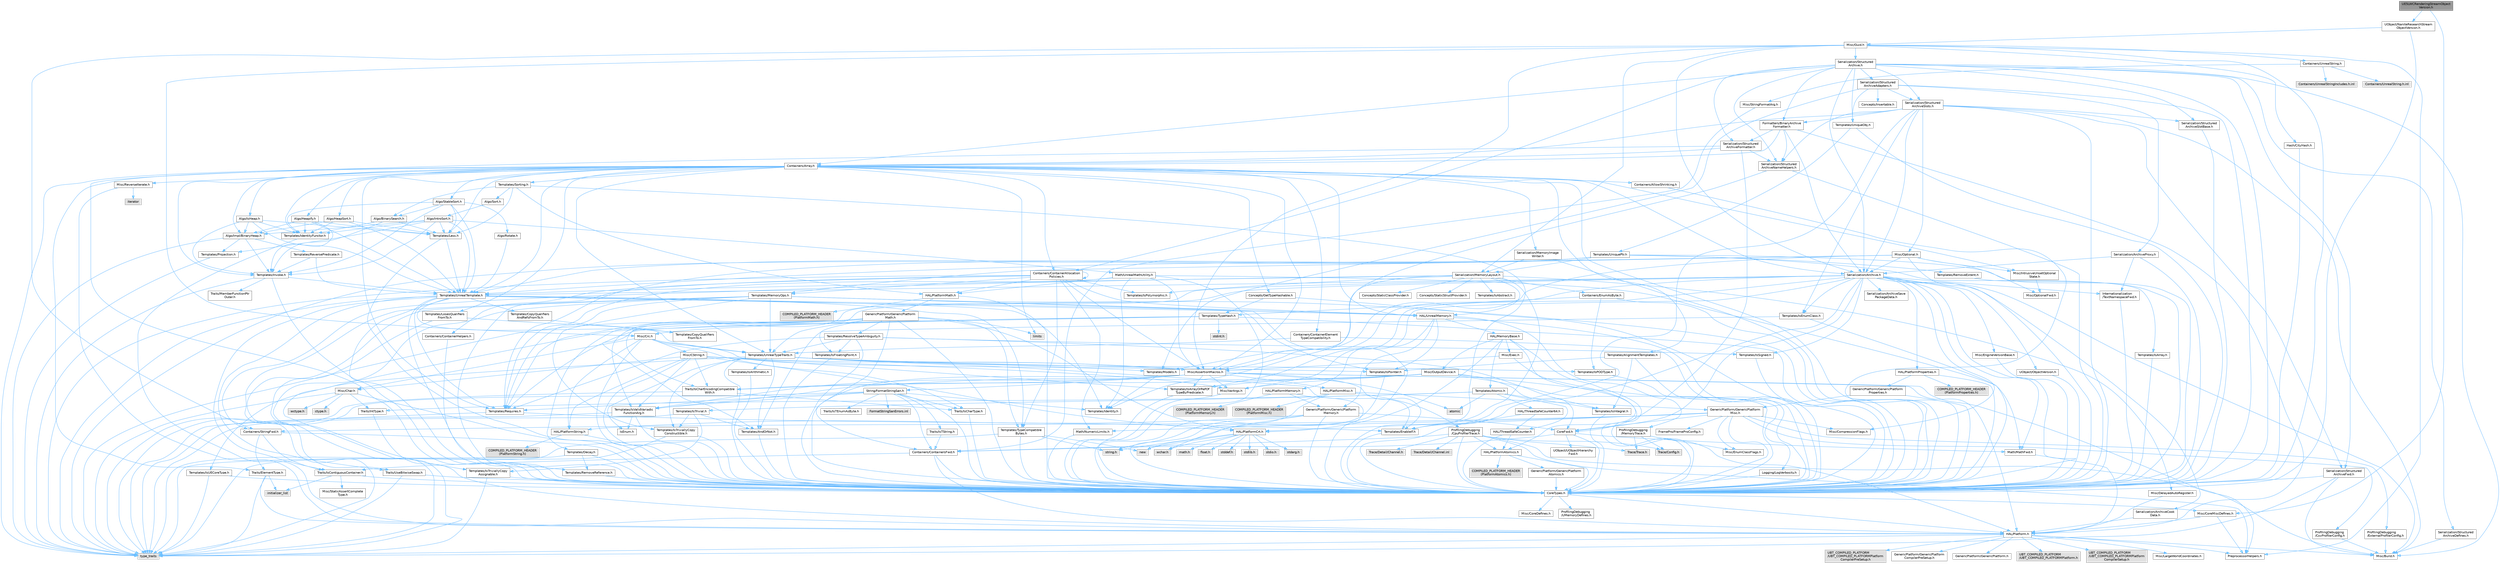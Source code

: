 digraph "UE5LWCRenderingStreamObjectVersion.h"
{
 // INTERACTIVE_SVG=YES
 // LATEX_PDF_SIZE
  bgcolor="transparent";
  edge [fontname=Helvetica,fontsize=10,labelfontname=Helvetica,labelfontsize=10];
  node [fontname=Helvetica,fontsize=10,shape=box,height=0.2,width=0.4];
  Node1 [id="Node000001",label="UE5LWCRenderingStreamObject\lVersion.h",height=0.2,width=0.4,color="gray40", fillcolor="grey60", style="filled", fontcolor="black",tooltip=" "];
  Node1 -> Node2 [id="edge1_Node000001_Node000002",color="steelblue1",style="solid",tooltip=" "];
  Node2 [id="Node000002",label="Misc/CoreMiscDefines.h",height=0.2,width=0.4,color="grey40", fillcolor="white", style="filled",URL="$da/d38/CoreMiscDefines_8h.html",tooltip=" "];
  Node2 -> Node3 [id="edge2_Node000002_Node000003",color="steelblue1",style="solid",tooltip=" "];
  Node3 [id="Node000003",label="HAL/Platform.h",height=0.2,width=0.4,color="grey40", fillcolor="white", style="filled",URL="$d9/dd0/Platform_8h.html",tooltip=" "];
  Node3 -> Node4 [id="edge3_Node000003_Node000004",color="steelblue1",style="solid",tooltip=" "];
  Node4 [id="Node000004",label="Misc/Build.h",height=0.2,width=0.4,color="grey40", fillcolor="white", style="filled",URL="$d3/dbb/Build_8h.html",tooltip=" "];
  Node3 -> Node5 [id="edge4_Node000003_Node000005",color="steelblue1",style="solid",tooltip=" "];
  Node5 [id="Node000005",label="Misc/LargeWorldCoordinates.h",height=0.2,width=0.4,color="grey40", fillcolor="white", style="filled",URL="$d2/dcb/LargeWorldCoordinates_8h.html",tooltip=" "];
  Node3 -> Node6 [id="edge5_Node000003_Node000006",color="steelblue1",style="solid",tooltip=" "];
  Node6 [id="Node000006",label="type_traits",height=0.2,width=0.4,color="grey60", fillcolor="#E0E0E0", style="filled",tooltip=" "];
  Node3 -> Node7 [id="edge6_Node000003_Node000007",color="steelblue1",style="solid",tooltip=" "];
  Node7 [id="Node000007",label="PreprocessorHelpers.h",height=0.2,width=0.4,color="grey40", fillcolor="white", style="filled",URL="$db/ddb/PreprocessorHelpers_8h.html",tooltip=" "];
  Node3 -> Node8 [id="edge7_Node000003_Node000008",color="steelblue1",style="solid",tooltip=" "];
  Node8 [id="Node000008",label="UBT_COMPILED_PLATFORM\l/UBT_COMPILED_PLATFORMPlatform\lCompilerPreSetup.h",height=0.2,width=0.4,color="grey60", fillcolor="#E0E0E0", style="filled",tooltip=" "];
  Node3 -> Node9 [id="edge8_Node000003_Node000009",color="steelblue1",style="solid",tooltip=" "];
  Node9 [id="Node000009",label="GenericPlatform/GenericPlatform\lCompilerPreSetup.h",height=0.2,width=0.4,color="grey40", fillcolor="white", style="filled",URL="$d9/dc8/GenericPlatformCompilerPreSetup_8h.html",tooltip=" "];
  Node3 -> Node10 [id="edge9_Node000003_Node000010",color="steelblue1",style="solid",tooltip=" "];
  Node10 [id="Node000010",label="GenericPlatform/GenericPlatform.h",height=0.2,width=0.4,color="grey40", fillcolor="white", style="filled",URL="$d6/d84/GenericPlatform_8h.html",tooltip=" "];
  Node3 -> Node11 [id="edge10_Node000003_Node000011",color="steelblue1",style="solid",tooltip=" "];
  Node11 [id="Node000011",label="UBT_COMPILED_PLATFORM\l/UBT_COMPILED_PLATFORMPlatform.h",height=0.2,width=0.4,color="grey60", fillcolor="#E0E0E0", style="filled",tooltip=" "];
  Node3 -> Node12 [id="edge11_Node000003_Node000012",color="steelblue1",style="solid",tooltip=" "];
  Node12 [id="Node000012",label="UBT_COMPILED_PLATFORM\l/UBT_COMPILED_PLATFORMPlatform\lCompilerSetup.h",height=0.2,width=0.4,color="grey60", fillcolor="#E0E0E0", style="filled",tooltip=" "];
  Node2 -> Node7 [id="edge12_Node000002_Node000007",color="steelblue1",style="solid",tooltip=" "];
  Node1 -> Node13 [id="edge13_Node000001_Node000013",color="steelblue1",style="solid",tooltip=" "];
  Node13 [id="Node000013",label="UObject/NaniteResearchStream\lObjectVersion.h",height=0.2,width=0.4,color="grey40", fillcolor="white", style="filled",URL="$d6/d5f/NaniteResearchStreamObjectVersion_8h.html",tooltip=" "];
  Node13 -> Node14 [id="edge14_Node000013_Node000014",color="steelblue1",style="solid",tooltip=" "];
  Node14 [id="Node000014",label="CoreTypes.h",height=0.2,width=0.4,color="grey40", fillcolor="white", style="filled",URL="$dc/dec/CoreTypes_8h.html",tooltip=" "];
  Node14 -> Node3 [id="edge15_Node000014_Node000003",color="steelblue1",style="solid",tooltip=" "];
  Node14 -> Node15 [id="edge16_Node000014_Node000015",color="steelblue1",style="solid",tooltip=" "];
  Node15 [id="Node000015",label="ProfilingDebugging\l/UMemoryDefines.h",height=0.2,width=0.4,color="grey40", fillcolor="white", style="filled",URL="$d2/da2/UMemoryDefines_8h.html",tooltip=" "];
  Node14 -> Node2 [id="edge17_Node000014_Node000002",color="steelblue1",style="solid",tooltip=" "];
  Node14 -> Node16 [id="edge18_Node000014_Node000016",color="steelblue1",style="solid",tooltip=" "];
  Node16 [id="Node000016",label="Misc/CoreDefines.h",height=0.2,width=0.4,color="grey40", fillcolor="white", style="filled",URL="$d3/dd2/CoreDefines_8h.html",tooltip=" "];
  Node13 -> Node17 [id="edge19_Node000013_Node000017",color="steelblue1",style="solid",tooltip=" "];
  Node17 [id="Node000017",label="Misc/Guid.h",height=0.2,width=0.4,color="grey40", fillcolor="white", style="filled",URL="$d6/d2a/Guid_8h.html",tooltip=" "];
  Node17 -> Node18 [id="edge20_Node000017_Node000018",color="steelblue1",style="solid",tooltip=" "];
  Node18 [id="Node000018",label="Containers/StringFwd.h",height=0.2,width=0.4,color="grey40", fillcolor="white", style="filled",URL="$df/d37/StringFwd_8h.html",tooltip=" "];
  Node18 -> Node14 [id="edge21_Node000018_Node000014",color="steelblue1",style="solid",tooltip=" "];
  Node18 -> Node19 [id="edge22_Node000018_Node000019",color="steelblue1",style="solid",tooltip=" "];
  Node19 [id="Node000019",label="Traits/ElementType.h",height=0.2,width=0.4,color="grey40", fillcolor="white", style="filled",URL="$d5/d4f/ElementType_8h.html",tooltip=" "];
  Node19 -> Node3 [id="edge23_Node000019_Node000003",color="steelblue1",style="solid",tooltip=" "];
  Node19 -> Node20 [id="edge24_Node000019_Node000020",color="steelblue1",style="solid",tooltip=" "];
  Node20 [id="Node000020",label="initializer_list",height=0.2,width=0.4,color="grey60", fillcolor="#E0E0E0", style="filled",tooltip=" "];
  Node19 -> Node6 [id="edge25_Node000019_Node000006",color="steelblue1",style="solid",tooltip=" "];
  Node18 -> Node21 [id="edge26_Node000018_Node000021",color="steelblue1",style="solid",tooltip=" "];
  Node21 [id="Node000021",label="Traits/IsContiguousContainer.h",height=0.2,width=0.4,color="grey40", fillcolor="white", style="filled",URL="$d5/d3c/IsContiguousContainer_8h.html",tooltip=" "];
  Node21 -> Node14 [id="edge27_Node000021_Node000014",color="steelblue1",style="solid",tooltip=" "];
  Node21 -> Node22 [id="edge28_Node000021_Node000022",color="steelblue1",style="solid",tooltip=" "];
  Node22 [id="Node000022",label="Misc/StaticAssertComplete\lType.h",height=0.2,width=0.4,color="grey40", fillcolor="white", style="filled",URL="$d5/d4e/StaticAssertCompleteType_8h.html",tooltip=" "];
  Node21 -> Node20 [id="edge29_Node000021_Node000020",color="steelblue1",style="solid",tooltip=" "];
  Node17 -> Node23 [id="edge30_Node000017_Node000023",color="steelblue1",style="solid",tooltip=" "];
  Node23 [id="Node000023",label="Containers/UnrealString.h",height=0.2,width=0.4,color="grey40", fillcolor="white", style="filled",URL="$d5/dba/UnrealString_8h.html",tooltip=" "];
  Node23 -> Node24 [id="edge31_Node000023_Node000024",color="steelblue1",style="solid",tooltip=" "];
  Node24 [id="Node000024",label="Containers/UnrealStringIncludes.h.inl",height=0.2,width=0.4,color="grey60", fillcolor="#E0E0E0", style="filled",tooltip=" "];
  Node23 -> Node25 [id="edge32_Node000023_Node000025",color="steelblue1",style="solid",tooltip=" "];
  Node25 [id="Node000025",label="Containers/UnrealString.h.inl",height=0.2,width=0.4,color="grey60", fillcolor="#E0E0E0", style="filled",tooltip=" "];
  Node23 -> Node26 [id="edge33_Node000023_Node000026",color="steelblue1",style="solid",tooltip=" "];
  Node26 [id="Node000026",label="Misc/StringFormatArg.h",height=0.2,width=0.4,color="grey40", fillcolor="white", style="filled",URL="$d2/d16/StringFormatArg_8h.html",tooltip=" "];
  Node26 -> Node27 [id="edge34_Node000026_Node000027",color="steelblue1",style="solid",tooltip=" "];
  Node27 [id="Node000027",label="Containers/ContainersFwd.h",height=0.2,width=0.4,color="grey40", fillcolor="white", style="filled",URL="$d4/d0a/ContainersFwd_8h.html",tooltip=" "];
  Node27 -> Node3 [id="edge35_Node000027_Node000003",color="steelblue1",style="solid",tooltip=" "];
  Node27 -> Node14 [id="edge36_Node000027_Node000014",color="steelblue1",style="solid",tooltip=" "];
  Node27 -> Node21 [id="edge37_Node000027_Node000021",color="steelblue1",style="solid",tooltip=" "];
  Node17 -> Node14 [id="edge38_Node000017_Node000014",color="steelblue1",style="solid",tooltip=" "];
  Node17 -> Node7 [id="edge39_Node000017_Node000007",color="steelblue1",style="solid",tooltip=" "];
  Node17 -> Node28 [id="edge40_Node000017_Node000028",color="steelblue1",style="solid",tooltip=" "];
  Node28 [id="Node000028",label="Hash/CityHash.h",height=0.2,width=0.4,color="grey40", fillcolor="white", style="filled",URL="$d0/d13/CityHash_8h.html",tooltip=" "];
  Node28 -> Node14 [id="edge41_Node000028_Node000014",color="steelblue1",style="solid",tooltip=" "];
  Node17 -> Node29 [id="edge42_Node000017_Node000029",color="steelblue1",style="solid",tooltip=" "];
  Node29 [id="Node000029",label="Misc/AssertionMacros.h",height=0.2,width=0.4,color="grey40", fillcolor="white", style="filled",URL="$d0/dfa/AssertionMacros_8h.html",tooltip=" "];
  Node29 -> Node14 [id="edge43_Node000029_Node000014",color="steelblue1",style="solid",tooltip=" "];
  Node29 -> Node3 [id="edge44_Node000029_Node000003",color="steelblue1",style="solid",tooltip=" "];
  Node29 -> Node30 [id="edge45_Node000029_Node000030",color="steelblue1",style="solid",tooltip=" "];
  Node30 [id="Node000030",label="HAL/PlatformMisc.h",height=0.2,width=0.4,color="grey40", fillcolor="white", style="filled",URL="$d0/df5/PlatformMisc_8h.html",tooltip=" "];
  Node30 -> Node14 [id="edge46_Node000030_Node000014",color="steelblue1",style="solid",tooltip=" "];
  Node30 -> Node31 [id="edge47_Node000030_Node000031",color="steelblue1",style="solid",tooltip=" "];
  Node31 [id="Node000031",label="GenericPlatform/GenericPlatform\lMisc.h",height=0.2,width=0.4,color="grey40", fillcolor="white", style="filled",URL="$db/d9a/GenericPlatformMisc_8h.html",tooltip=" "];
  Node31 -> Node18 [id="edge48_Node000031_Node000018",color="steelblue1",style="solid",tooltip=" "];
  Node31 -> Node32 [id="edge49_Node000031_Node000032",color="steelblue1",style="solid",tooltip=" "];
  Node32 [id="Node000032",label="CoreFwd.h",height=0.2,width=0.4,color="grey40", fillcolor="white", style="filled",URL="$d1/d1e/CoreFwd_8h.html",tooltip=" "];
  Node32 -> Node14 [id="edge50_Node000032_Node000014",color="steelblue1",style="solid",tooltip=" "];
  Node32 -> Node27 [id="edge51_Node000032_Node000027",color="steelblue1",style="solid",tooltip=" "];
  Node32 -> Node33 [id="edge52_Node000032_Node000033",color="steelblue1",style="solid",tooltip=" "];
  Node33 [id="Node000033",label="Math/MathFwd.h",height=0.2,width=0.4,color="grey40", fillcolor="white", style="filled",URL="$d2/d10/MathFwd_8h.html",tooltip=" "];
  Node33 -> Node3 [id="edge53_Node000033_Node000003",color="steelblue1",style="solid",tooltip=" "];
  Node32 -> Node34 [id="edge54_Node000032_Node000034",color="steelblue1",style="solid",tooltip=" "];
  Node34 [id="Node000034",label="UObject/UObjectHierarchy\lFwd.h",height=0.2,width=0.4,color="grey40", fillcolor="white", style="filled",URL="$d3/d13/UObjectHierarchyFwd_8h.html",tooltip=" "];
  Node31 -> Node14 [id="edge55_Node000031_Node000014",color="steelblue1",style="solid",tooltip=" "];
  Node31 -> Node35 [id="edge56_Node000031_Node000035",color="steelblue1",style="solid",tooltip=" "];
  Node35 [id="Node000035",label="FramePro/FrameProConfig.h",height=0.2,width=0.4,color="grey40", fillcolor="white", style="filled",URL="$d7/d90/FrameProConfig_8h.html",tooltip=" "];
  Node31 -> Node36 [id="edge57_Node000031_Node000036",color="steelblue1",style="solid",tooltip=" "];
  Node36 [id="Node000036",label="HAL/PlatformCrt.h",height=0.2,width=0.4,color="grey40", fillcolor="white", style="filled",URL="$d8/d75/PlatformCrt_8h.html",tooltip=" "];
  Node36 -> Node37 [id="edge58_Node000036_Node000037",color="steelblue1",style="solid",tooltip=" "];
  Node37 [id="Node000037",label="new",height=0.2,width=0.4,color="grey60", fillcolor="#E0E0E0", style="filled",tooltip=" "];
  Node36 -> Node38 [id="edge59_Node000036_Node000038",color="steelblue1",style="solid",tooltip=" "];
  Node38 [id="Node000038",label="wchar.h",height=0.2,width=0.4,color="grey60", fillcolor="#E0E0E0", style="filled",tooltip=" "];
  Node36 -> Node39 [id="edge60_Node000036_Node000039",color="steelblue1",style="solid",tooltip=" "];
  Node39 [id="Node000039",label="stddef.h",height=0.2,width=0.4,color="grey60", fillcolor="#E0E0E0", style="filled",tooltip=" "];
  Node36 -> Node40 [id="edge61_Node000036_Node000040",color="steelblue1",style="solid",tooltip=" "];
  Node40 [id="Node000040",label="stdlib.h",height=0.2,width=0.4,color="grey60", fillcolor="#E0E0E0", style="filled",tooltip=" "];
  Node36 -> Node41 [id="edge62_Node000036_Node000041",color="steelblue1",style="solid",tooltip=" "];
  Node41 [id="Node000041",label="stdio.h",height=0.2,width=0.4,color="grey60", fillcolor="#E0E0E0", style="filled",tooltip=" "];
  Node36 -> Node42 [id="edge63_Node000036_Node000042",color="steelblue1",style="solid",tooltip=" "];
  Node42 [id="Node000042",label="stdarg.h",height=0.2,width=0.4,color="grey60", fillcolor="#E0E0E0", style="filled",tooltip=" "];
  Node36 -> Node43 [id="edge64_Node000036_Node000043",color="steelblue1",style="solid",tooltip=" "];
  Node43 [id="Node000043",label="math.h",height=0.2,width=0.4,color="grey60", fillcolor="#E0E0E0", style="filled",tooltip=" "];
  Node36 -> Node44 [id="edge65_Node000036_Node000044",color="steelblue1",style="solid",tooltip=" "];
  Node44 [id="Node000044",label="float.h",height=0.2,width=0.4,color="grey60", fillcolor="#E0E0E0", style="filled",tooltip=" "];
  Node36 -> Node45 [id="edge66_Node000036_Node000045",color="steelblue1",style="solid",tooltip=" "];
  Node45 [id="Node000045",label="string.h",height=0.2,width=0.4,color="grey60", fillcolor="#E0E0E0", style="filled",tooltip=" "];
  Node31 -> Node46 [id="edge67_Node000031_Node000046",color="steelblue1",style="solid",tooltip=" "];
  Node46 [id="Node000046",label="Math/NumericLimits.h",height=0.2,width=0.4,color="grey40", fillcolor="white", style="filled",URL="$df/d1b/NumericLimits_8h.html",tooltip=" "];
  Node46 -> Node14 [id="edge68_Node000046_Node000014",color="steelblue1",style="solid",tooltip=" "];
  Node31 -> Node47 [id="edge69_Node000031_Node000047",color="steelblue1",style="solid",tooltip=" "];
  Node47 [id="Node000047",label="Misc/CompressionFlags.h",height=0.2,width=0.4,color="grey40", fillcolor="white", style="filled",URL="$d9/d76/CompressionFlags_8h.html",tooltip=" "];
  Node31 -> Node48 [id="edge70_Node000031_Node000048",color="steelblue1",style="solid",tooltip=" "];
  Node48 [id="Node000048",label="Misc/EnumClassFlags.h",height=0.2,width=0.4,color="grey40", fillcolor="white", style="filled",URL="$d8/de7/EnumClassFlags_8h.html",tooltip=" "];
  Node31 -> Node49 [id="edge71_Node000031_Node000049",color="steelblue1",style="solid",tooltip=" "];
  Node49 [id="Node000049",label="ProfilingDebugging\l/CsvProfilerConfig.h",height=0.2,width=0.4,color="grey40", fillcolor="white", style="filled",URL="$d3/d88/CsvProfilerConfig_8h.html",tooltip=" "];
  Node49 -> Node4 [id="edge72_Node000049_Node000004",color="steelblue1",style="solid",tooltip=" "];
  Node31 -> Node50 [id="edge73_Node000031_Node000050",color="steelblue1",style="solid",tooltip=" "];
  Node50 [id="Node000050",label="ProfilingDebugging\l/ExternalProfilerConfig.h",height=0.2,width=0.4,color="grey40", fillcolor="white", style="filled",URL="$d3/dbb/ExternalProfilerConfig_8h.html",tooltip=" "];
  Node50 -> Node4 [id="edge74_Node000050_Node000004",color="steelblue1",style="solid",tooltip=" "];
  Node30 -> Node51 [id="edge75_Node000030_Node000051",color="steelblue1",style="solid",tooltip=" "];
  Node51 [id="Node000051",label="COMPILED_PLATFORM_HEADER\l(PlatformMisc.h)",height=0.2,width=0.4,color="grey60", fillcolor="#E0E0E0", style="filled",tooltip=" "];
  Node30 -> Node52 [id="edge76_Node000030_Node000052",color="steelblue1",style="solid",tooltip=" "];
  Node52 [id="Node000052",label="ProfilingDebugging\l/CpuProfilerTrace.h",height=0.2,width=0.4,color="grey40", fillcolor="white", style="filled",URL="$da/dcb/CpuProfilerTrace_8h.html",tooltip=" "];
  Node52 -> Node14 [id="edge77_Node000052_Node000014",color="steelblue1",style="solid",tooltip=" "];
  Node52 -> Node27 [id="edge78_Node000052_Node000027",color="steelblue1",style="solid",tooltip=" "];
  Node52 -> Node53 [id="edge79_Node000052_Node000053",color="steelblue1",style="solid",tooltip=" "];
  Node53 [id="Node000053",label="HAL/PlatformAtomics.h",height=0.2,width=0.4,color="grey40", fillcolor="white", style="filled",URL="$d3/d36/PlatformAtomics_8h.html",tooltip=" "];
  Node53 -> Node14 [id="edge80_Node000053_Node000014",color="steelblue1",style="solid",tooltip=" "];
  Node53 -> Node54 [id="edge81_Node000053_Node000054",color="steelblue1",style="solid",tooltip=" "];
  Node54 [id="Node000054",label="GenericPlatform/GenericPlatform\lAtomics.h",height=0.2,width=0.4,color="grey40", fillcolor="white", style="filled",URL="$da/d72/GenericPlatformAtomics_8h.html",tooltip=" "];
  Node54 -> Node14 [id="edge82_Node000054_Node000014",color="steelblue1",style="solid",tooltip=" "];
  Node53 -> Node55 [id="edge83_Node000053_Node000055",color="steelblue1",style="solid",tooltip=" "];
  Node55 [id="Node000055",label="COMPILED_PLATFORM_HEADER\l(PlatformAtomics.h)",height=0.2,width=0.4,color="grey60", fillcolor="#E0E0E0", style="filled",tooltip=" "];
  Node52 -> Node7 [id="edge84_Node000052_Node000007",color="steelblue1",style="solid",tooltip=" "];
  Node52 -> Node4 [id="edge85_Node000052_Node000004",color="steelblue1",style="solid",tooltip=" "];
  Node52 -> Node56 [id="edge86_Node000052_Node000056",color="steelblue1",style="solid",tooltip=" "];
  Node56 [id="Node000056",label="Trace/Config.h",height=0.2,width=0.4,color="grey60", fillcolor="#E0E0E0", style="filled",tooltip=" "];
  Node52 -> Node57 [id="edge87_Node000052_Node000057",color="steelblue1",style="solid",tooltip=" "];
  Node57 [id="Node000057",label="Trace/Detail/Channel.h",height=0.2,width=0.4,color="grey60", fillcolor="#E0E0E0", style="filled",tooltip=" "];
  Node52 -> Node58 [id="edge88_Node000052_Node000058",color="steelblue1",style="solid",tooltip=" "];
  Node58 [id="Node000058",label="Trace/Detail/Channel.inl",height=0.2,width=0.4,color="grey60", fillcolor="#E0E0E0", style="filled",tooltip=" "];
  Node52 -> Node59 [id="edge89_Node000052_Node000059",color="steelblue1",style="solid",tooltip=" "];
  Node59 [id="Node000059",label="Trace/Trace.h",height=0.2,width=0.4,color="grey60", fillcolor="#E0E0E0", style="filled",tooltip=" "];
  Node29 -> Node7 [id="edge90_Node000029_Node000007",color="steelblue1",style="solid",tooltip=" "];
  Node29 -> Node60 [id="edge91_Node000029_Node000060",color="steelblue1",style="solid",tooltip=" "];
  Node60 [id="Node000060",label="Templates/EnableIf.h",height=0.2,width=0.4,color="grey40", fillcolor="white", style="filled",URL="$d7/d60/EnableIf_8h.html",tooltip=" "];
  Node60 -> Node14 [id="edge92_Node000060_Node000014",color="steelblue1",style="solid",tooltip=" "];
  Node29 -> Node61 [id="edge93_Node000029_Node000061",color="steelblue1",style="solid",tooltip=" "];
  Node61 [id="Node000061",label="Templates/IsArrayOrRefOf\lTypeByPredicate.h",height=0.2,width=0.4,color="grey40", fillcolor="white", style="filled",URL="$d6/da1/IsArrayOrRefOfTypeByPredicate_8h.html",tooltip=" "];
  Node61 -> Node14 [id="edge94_Node000061_Node000014",color="steelblue1",style="solid",tooltip=" "];
  Node29 -> Node62 [id="edge95_Node000029_Node000062",color="steelblue1",style="solid",tooltip=" "];
  Node62 [id="Node000062",label="Templates/IsValidVariadic\lFunctionArg.h",height=0.2,width=0.4,color="grey40", fillcolor="white", style="filled",URL="$d0/dc8/IsValidVariadicFunctionArg_8h.html",tooltip=" "];
  Node62 -> Node14 [id="edge96_Node000062_Node000014",color="steelblue1",style="solid",tooltip=" "];
  Node62 -> Node63 [id="edge97_Node000062_Node000063",color="steelblue1",style="solid",tooltip=" "];
  Node63 [id="Node000063",label="IsEnum.h",height=0.2,width=0.4,color="grey40", fillcolor="white", style="filled",URL="$d4/de5/IsEnum_8h.html",tooltip=" "];
  Node62 -> Node6 [id="edge98_Node000062_Node000006",color="steelblue1",style="solid",tooltip=" "];
  Node29 -> Node64 [id="edge99_Node000029_Node000064",color="steelblue1",style="solid",tooltip=" "];
  Node64 [id="Node000064",label="Traits/IsCharEncodingCompatible\lWith.h",height=0.2,width=0.4,color="grey40", fillcolor="white", style="filled",URL="$df/dd1/IsCharEncodingCompatibleWith_8h.html",tooltip=" "];
  Node64 -> Node6 [id="edge100_Node000064_Node000006",color="steelblue1",style="solid",tooltip=" "];
  Node64 -> Node65 [id="edge101_Node000064_Node000065",color="steelblue1",style="solid",tooltip=" "];
  Node65 [id="Node000065",label="Traits/IsCharType.h",height=0.2,width=0.4,color="grey40", fillcolor="white", style="filled",URL="$db/d51/IsCharType_8h.html",tooltip=" "];
  Node65 -> Node14 [id="edge102_Node000065_Node000014",color="steelblue1",style="solid",tooltip=" "];
  Node29 -> Node66 [id="edge103_Node000029_Node000066",color="steelblue1",style="solid",tooltip=" "];
  Node66 [id="Node000066",label="Misc/VarArgs.h",height=0.2,width=0.4,color="grey40", fillcolor="white", style="filled",URL="$d5/d6f/VarArgs_8h.html",tooltip=" "];
  Node66 -> Node14 [id="edge104_Node000066_Node000014",color="steelblue1",style="solid",tooltip=" "];
  Node29 -> Node67 [id="edge105_Node000029_Node000067",color="steelblue1",style="solid",tooltip=" "];
  Node67 [id="Node000067",label="String/FormatStringSan.h",height=0.2,width=0.4,color="grey40", fillcolor="white", style="filled",URL="$d3/d8b/FormatStringSan_8h.html",tooltip=" "];
  Node67 -> Node6 [id="edge106_Node000067_Node000006",color="steelblue1",style="solid",tooltip=" "];
  Node67 -> Node14 [id="edge107_Node000067_Node000014",color="steelblue1",style="solid",tooltip=" "];
  Node67 -> Node68 [id="edge108_Node000067_Node000068",color="steelblue1",style="solid",tooltip=" "];
  Node68 [id="Node000068",label="Templates/Requires.h",height=0.2,width=0.4,color="grey40", fillcolor="white", style="filled",URL="$dc/d96/Requires_8h.html",tooltip=" "];
  Node68 -> Node60 [id="edge109_Node000068_Node000060",color="steelblue1",style="solid",tooltip=" "];
  Node68 -> Node6 [id="edge110_Node000068_Node000006",color="steelblue1",style="solid",tooltip=" "];
  Node67 -> Node69 [id="edge111_Node000067_Node000069",color="steelblue1",style="solid",tooltip=" "];
  Node69 [id="Node000069",label="Templates/Identity.h",height=0.2,width=0.4,color="grey40", fillcolor="white", style="filled",URL="$d0/dd5/Identity_8h.html",tooltip=" "];
  Node67 -> Node62 [id="edge112_Node000067_Node000062",color="steelblue1",style="solid",tooltip=" "];
  Node67 -> Node65 [id="edge113_Node000067_Node000065",color="steelblue1",style="solid",tooltip=" "];
  Node67 -> Node70 [id="edge114_Node000067_Node000070",color="steelblue1",style="solid",tooltip=" "];
  Node70 [id="Node000070",label="Traits/IsTEnumAsByte.h",height=0.2,width=0.4,color="grey40", fillcolor="white", style="filled",URL="$d1/de6/IsTEnumAsByte_8h.html",tooltip=" "];
  Node67 -> Node71 [id="edge115_Node000067_Node000071",color="steelblue1",style="solid",tooltip=" "];
  Node71 [id="Node000071",label="Traits/IsTString.h",height=0.2,width=0.4,color="grey40", fillcolor="white", style="filled",URL="$d0/df8/IsTString_8h.html",tooltip=" "];
  Node71 -> Node27 [id="edge116_Node000071_Node000027",color="steelblue1",style="solid",tooltip=" "];
  Node67 -> Node27 [id="edge117_Node000067_Node000027",color="steelblue1",style="solid",tooltip=" "];
  Node67 -> Node72 [id="edge118_Node000067_Node000072",color="steelblue1",style="solid",tooltip=" "];
  Node72 [id="Node000072",label="FormatStringSanErrors.inl",height=0.2,width=0.4,color="grey60", fillcolor="#E0E0E0", style="filled",tooltip=" "];
  Node29 -> Node73 [id="edge119_Node000029_Node000073",color="steelblue1",style="solid",tooltip=" "];
  Node73 [id="Node000073",label="atomic",height=0.2,width=0.4,color="grey60", fillcolor="#E0E0E0", style="filled",tooltip=" "];
  Node17 -> Node74 [id="edge120_Node000017_Node000074",color="steelblue1",style="solid",tooltip=" "];
  Node74 [id="Node000074",label="Misc/Crc.h",height=0.2,width=0.4,color="grey40", fillcolor="white", style="filled",URL="$d4/dd2/Crc_8h.html",tooltip=" "];
  Node74 -> Node14 [id="edge121_Node000074_Node000014",color="steelblue1",style="solid",tooltip=" "];
  Node74 -> Node75 [id="edge122_Node000074_Node000075",color="steelblue1",style="solid",tooltip=" "];
  Node75 [id="Node000075",label="HAL/PlatformString.h",height=0.2,width=0.4,color="grey40", fillcolor="white", style="filled",URL="$db/db5/PlatformString_8h.html",tooltip=" "];
  Node75 -> Node14 [id="edge123_Node000075_Node000014",color="steelblue1",style="solid",tooltip=" "];
  Node75 -> Node76 [id="edge124_Node000075_Node000076",color="steelblue1",style="solid",tooltip=" "];
  Node76 [id="Node000076",label="COMPILED_PLATFORM_HEADER\l(PlatformString.h)",height=0.2,width=0.4,color="grey60", fillcolor="#E0E0E0", style="filled",tooltip=" "];
  Node74 -> Node29 [id="edge125_Node000074_Node000029",color="steelblue1",style="solid",tooltip=" "];
  Node74 -> Node77 [id="edge126_Node000074_Node000077",color="steelblue1",style="solid",tooltip=" "];
  Node77 [id="Node000077",label="Misc/CString.h",height=0.2,width=0.4,color="grey40", fillcolor="white", style="filled",URL="$d2/d49/CString_8h.html",tooltip=" "];
  Node77 -> Node14 [id="edge127_Node000077_Node000014",color="steelblue1",style="solid",tooltip=" "];
  Node77 -> Node36 [id="edge128_Node000077_Node000036",color="steelblue1",style="solid",tooltip=" "];
  Node77 -> Node75 [id="edge129_Node000077_Node000075",color="steelblue1",style="solid",tooltip=" "];
  Node77 -> Node29 [id="edge130_Node000077_Node000029",color="steelblue1",style="solid",tooltip=" "];
  Node77 -> Node78 [id="edge131_Node000077_Node000078",color="steelblue1",style="solid",tooltip=" "];
  Node78 [id="Node000078",label="Misc/Char.h",height=0.2,width=0.4,color="grey40", fillcolor="white", style="filled",URL="$d0/d58/Char_8h.html",tooltip=" "];
  Node78 -> Node14 [id="edge132_Node000078_Node000014",color="steelblue1",style="solid",tooltip=" "];
  Node78 -> Node79 [id="edge133_Node000078_Node000079",color="steelblue1",style="solid",tooltip=" "];
  Node79 [id="Node000079",label="Traits/IntType.h",height=0.2,width=0.4,color="grey40", fillcolor="white", style="filled",URL="$d7/deb/IntType_8h.html",tooltip=" "];
  Node79 -> Node3 [id="edge134_Node000079_Node000003",color="steelblue1",style="solid",tooltip=" "];
  Node78 -> Node80 [id="edge135_Node000078_Node000080",color="steelblue1",style="solid",tooltip=" "];
  Node80 [id="Node000080",label="ctype.h",height=0.2,width=0.4,color="grey60", fillcolor="#E0E0E0", style="filled",tooltip=" "];
  Node78 -> Node81 [id="edge136_Node000078_Node000081",color="steelblue1",style="solid",tooltip=" "];
  Node81 [id="Node000081",label="wctype.h",height=0.2,width=0.4,color="grey60", fillcolor="#E0E0E0", style="filled",tooltip=" "];
  Node78 -> Node6 [id="edge137_Node000078_Node000006",color="steelblue1",style="solid",tooltip=" "];
  Node77 -> Node66 [id="edge138_Node000077_Node000066",color="steelblue1",style="solid",tooltip=" "];
  Node77 -> Node61 [id="edge139_Node000077_Node000061",color="steelblue1",style="solid",tooltip=" "];
  Node77 -> Node62 [id="edge140_Node000077_Node000062",color="steelblue1",style="solid",tooltip=" "];
  Node77 -> Node64 [id="edge141_Node000077_Node000064",color="steelblue1",style="solid",tooltip=" "];
  Node74 -> Node78 [id="edge142_Node000074_Node000078",color="steelblue1",style="solid",tooltip=" "];
  Node74 -> Node82 [id="edge143_Node000074_Node000082",color="steelblue1",style="solid",tooltip=" "];
  Node82 [id="Node000082",label="Templates/UnrealTypeTraits.h",height=0.2,width=0.4,color="grey40", fillcolor="white", style="filled",URL="$d2/d2d/UnrealTypeTraits_8h.html",tooltip=" "];
  Node82 -> Node14 [id="edge144_Node000082_Node000014",color="steelblue1",style="solid",tooltip=" "];
  Node82 -> Node83 [id="edge145_Node000082_Node000083",color="steelblue1",style="solid",tooltip=" "];
  Node83 [id="Node000083",label="Templates/IsPointer.h",height=0.2,width=0.4,color="grey40", fillcolor="white", style="filled",URL="$d7/d05/IsPointer_8h.html",tooltip=" "];
  Node83 -> Node14 [id="edge146_Node000083_Node000014",color="steelblue1",style="solid",tooltip=" "];
  Node82 -> Node29 [id="edge147_Node000082_Node000029",color="steelblue1",style="solid",tooltip=" "];
  Node82 -> Node84 [id="edge148_Node000082_Node000084",color="steelblue1",style="solid",tooltip=" "];
  Node84 [id="Node000084",label="Templates/AndOrNot.h",height=0.2,width=0.4,color="grey40", fillcolor="white", style="filled",URL="$db/d0a/AndOrNot_8h.html",tooltip=" "];
  Node84 -> Node14 [id="edge149_Node000084_Node000014",color="steelblue1",style="solid",tooltip=" "];
  Node82 -> Node60 [id="edge150_Node000082_Node000060",color="steelblue1",style="solid",tooltip=" "];
  Node82 -> Node85 [id="edge151_Node000082_Node000085",color="steelblue1",style="solid",tooltip=" "];
  Node85 [id="Node000085",label="Templates/IsArithmetic.h",height=0.2,width=0.4,color="grey40", fillcolor="white", style="filled",URL="$d2/d5d/IsArithmetic_8h.html",tooltip=" "];
  Node85 -> Node14 [id="edge152_Node000085_Node000014",color="steelblue1",style="solid",tooltip=" "];
  Node82 -> Node63 [id="edge153_Node000082_Node000063",color="steelblue1",style="solid",tooltip=" "];
  Node82 -> Node86 [id="edge154_Node000082_Node000086",color="steelblue1",style="solid",tooltip=" "];
  Node86 [id="Node000086",label="Templates/Models.h",height=0.2,width=0.4,color="grey40", fillcolor="white", style="filled",URL="$d3/d0c/Models_8h.html",tooltip=" "];
  Node86 -> Node69 [id="edge155_Node000086_Node000069",color="steelblue1",style="solid",tooltip=" "];
  Node82 -> Node87 [id="edge156_Node000082_Node000087",color="steelblue1",style="solid",tooltip=" "];
  Node87 [id="Node000087",label="Templates/IsPODType.h",height=0.2,width=0.4,color="grey40", fillcolor="white", style="filled",URL="$d7/db1/IsPODType_8h.html",tooltip=" "];
  Node87 -> Node14 [id="edge157_Node000087_Node000014",color="steelblue1",style="solid",tooltip=" "];
  Node82 -> Node88 [id="edge158_Node000082_Node000088",color="steelblue1",style="solid",tooltip=" "];
  Node88 [id="Node000088",label="Templates/IsUECoreType.h",height=0.2,width=0.4,color="grey40", fillcolor="white", style="filled",URL="$d1/db8/IsUECoreType_8h.html",tooltip=" "];
  Node88 -> Node14 [id="edge159_Node000088_Node000014",color="steelblue1",style="solid",tooltip=" "];
  Node88 -> Node6 [id="edge160_Node000088_Node000006",color="steelblue1",style="solid",tooltip=" "];
  Node82 -> Node89 [id="edge161_Node000082_Node000089",color="steelblue1",style="solid",tooltip=" "];
  Node89 [id="Node000089",label="Templates/IsTriviallyCopy\lConstructible.h",height=0.2,width=0.4,color="grey40", fillcolor="white", style="filled",URL="$d3/d78/IsTriviallyCopyConstructible_8h.html",tooltip=" "];
  Node89 -> Node14 [id="edge162_Node000089_Node000014",color="steelblue1",style="solid",tooltip=" "];
  Node89 -> Node6 [id="edge163_Node000089_Node000006",color="steelblue1",style="solid",tooltip=" "];
  Node74 -> Node65 [id="edge164_Node000074_Node000065",color="steelblue1",style="solid",tooltip=" "];
  Node17 -> Node90 [id="edge165_Node000017_Node000090",color="steelblue1",style="solid",tooltip=" "];
  Node90 [id="Node000090",label="Serialization/Archive.h",height=0.2,width=0.4,color="grey40", fillcolor="white", style="filled",URL="$d7/d3b/Archive_8h.html",tooltip=" "];
  Node90 -> Node32 [id="edge166_Node000090_Node000032",color="steelblue1",style="solid",tooltip=" "];
  Node90 -> Node14 [id="edge167_Node000090_Node000014",color="steelblue1",style="solid",tooltip=" "];
  Node90 -> Node91 [id="edge168_Node000090_Node000091",color="steelblue1",style="solid",tooltip=" "];
  Node91 [id="Node000091",label="HAL/PlatformProperties.h",height=0.2,width=0.4,color="grey40", fillcolor="white", style="filled",URL="$d9/db0/PlatformProperties_8h.html",tooltip=" "];
  Node91 -> Node14 [id="edge169_Node000091_Node000014",color="steelblue1",style="solid",tooltip=" "];
  Node91 -> Node92 [id="edge170_Node000091_Node000092",color="steelblue1",style="solid",tooltip=" "];
  Node92 [id="Node000092",label="GenericPlatform/GenericPlatform\lProperties.h",height=0.2,width=0.4,color="grey40", fillcolor="white", style="filled",URL="$d2/dcd/GenericPlatformProperties_8h.html",tooltip=" "];
  Node92 -> Node14 [id="edge171_Node000092_Node000014",color="steelblue1",style="solid",tooltip=" "];
  Node92 -> Node31 [id="edge172_Node000092_Node000031",color="steelblue1",style="solid",tooltip=" "];
  Node91 -> Node93 [id="edge173_Node000091_Node000093",color="steelblue1",style="solid",tooltip=" "];
  Node93 [id="Node000093",label="COMPILED_PLATFORM_HEADER\l(PlatformProperties.h)",height=0.2,width=0.4,color="grey60", fillcolor="#E0E0E0", style="filled",tooltip=" "];
  Node90 -> Node94 [id="edge174_Node000090_Node000094",color="steelblue1",style="solid",tooltip=" "];
  Node94 [id="Node000094",label="Internationalization\l/TextNamespaceFwd.h",height=0.2,width=0.4,color="grey40", fillcolor="white", style="filled",URL="$d8/d97/TextNamespaceFwd_8h.html",tooltip=" "];
  Node94 -> Node14 [id="edge175_Node000094_Node000014",color="steelblue1",style="solid",tooltip=" "];
  Node90 -> Node33 [id="edge176_Node000090_Node000033",color="steelblue1",style="solid",tooltip=" "];
  Node90 -> Node29 [id="edge177_Node000090_Node000029",color="steelblue1",style="solid",tooltip=" "];
  Node90 -> Node4 [id="edge178_Node000090_Node000004",color="steelblue1",style="solid",tooltip=" "];
  Node90 -> Node47 [id="edge179_Node000090_Node000047",color="steelblue1",style="solid",tooltip=" "];
  Node90 -> Node95 [id="edge180_Node000090_Node000095",color="steelblue1",style="solid",tooltip=" "];
  Node95 [id="Node000095",label="Misc/EngineVersionBase.h",height=0.2,width=0.4,color="grey40", fillcolor="white", style="filled",URL="$d5/d2b/EngineVersionBase_8h.html",tooltip=" "];
  Node95 -> Node14 [id="edge181_Node000095_Node000014",color="steelblue1",style="solid",tooltip=" "];
  Node90 -> Node66 [id="edge182_Node000090_Node000066",color="steelblue1",style="solid",tooltip=" "];
  Node90 -> Node96 [id="edge183_Node000090_Node000096",color="steelblue1",style="solid",tooltip=" "];
  Node96 [id="Node000096",label="Serialization/ArchiveCook\lData.h",height=0.2,width=0.4,color="grey40", fillcolor="white", style="filled",URL="$dc/db6/ArchiveCookData_8h.html",tooltip=" "];
  Node96 -> Node3 [id="edge184_Node000096_Node000003",color="steelblue1",style="solid",tooltip=" "];
  Node90 -> Node97 [id="edge185_Node000090_Node000097",color="steelblue1",style="solid",tooltip=" "];
  Node97 [id="Node000097",label="Serialization/ArchiveSave\lPackageData.h",height=0.2,width=0.4,color="grey40", fillcolor="white", style="filled",URL="$d1/d37/ArchiveSavePackageData_8h.html",tooltip=" "];
  Node90 -> Node60 [id="edge186_Node000090_Node000060",color="steelblue1",style="solid",tooltip=" "];
  Node90 -> Node61 [id="edge187_Node000090_Node000061",color="steelblue1",style="solid",tooltip=" "];
  Node90 -> Node98 [id="edge188_Node000090_Node000098",color="steelblue1",style="solid",tooltip=" "];
  Node98 [id="Node000098",label="Templates/IsEnumClass.h",height=0.2,width=0.4,color="grey40", fillcolor="white", style="filled",URL="$d7/d15/IsEnumClass_8h.html",tooltip=" "];
  Node98 -> Node14 [id="edge189_Node000098_Node000014",color="steelblue1",style="solid",tooltip=" "];
  Node98 -> Node84 [id="edge190_Node000098_Node000084",color="steelblue1",style="solid",tooltip=" "];
  Node90 -> Node99 [id="edge191_Node000090_Node000099",color="steelblue1",style="solid",tooltip=" "];
  Node99 [id="Node000099",label="Templates/IsSigned.h",height=0.2,width=0.4,color="grey40", fillcolor="white", style="filled",URL="$d8/dd8/IsSigned_8h.html",tooltip=" "];
  Node99 -> Node14 [id="edge192_Node000099_Node000014",color="steelblue1",style="solid",tooltip=" "];
  Node90 -> Node62 [id="edge193_Node000090_Node000062",color="steelblue1",style="solid",tooltip=" "];
  Node90 -> Node100 [id="edge194_Node000090_Node000100",color="steelblue1",style="solid",tooltip=" "];
  Node100 [id="Node000100",label="Templates/UnrealTemplate.h",height=0.2,width=0.4,color="grey40", fillcolor="white", style="filled",URL="$d4/d24/UnrealTemplate_8h.html",tooltip=" "];
  Node100 -> Node14 [id="edge195_Node000100_Node000014",color="steelblue1",style="solid",tooltip=" "];
  Node100 -> Node83 [id="edge196_Node000100_Node000083",color="steelblue1",style="solid",tooltip=" "];
  Node100 -> Node101 [id="edge197_Node000100_Node000101",color="steelblue1",style="solid",tooltip=" "];
  Node101 [id="Node000101",label="HAL/UnrealMemory.h",height=0.2,width=0.4,color="grey40", fillcolor="white", style="filled",URL="$d9/d96/UnrealMemory_8h.html",tooltip=" "];
  Node101 -> Node14 [id="edge198_Node000101_Node000014",color="steelblue1",style="solid",tooltip=" "];
  Node101 -> Node102 [id="edge199_Node000101_Node000102",color="steelblue1",style="solid",tooltip=" "];
  Node102 [id="Node000102",label="GenericPlatform/GenericPlatform\lMemory.h",height=0.2,width=0.4,color="grey40", fillcolor="white", style="filled",URL="$dd/d22/GenericPlatformMemory_8h.html",tooltip=" "];
  Node102 -> Node32 [id="edge200_Node000102_Node000032",color="steelblue1",style="solid",tooltip=" "];
  Node102 -> Node14 [id="edge201_Node000102_Node000014",color="steelblue1",style="solid",tooltip=" "];
  Node102 -> Node75 [id="edge202_Node000102_Node000075",color="steelblue1",style="solid",tooltip=" "];
  Node102 -> Node45 [id="edge203_Node000102_Node000045",color="steelblue1",style="solid",tooltip=" "];
  Node102 -> Node38 [id="edge204_Node000102_Node000038",color="steelblue1",style="solid",tooltip=" "];
  Node101 -> Node103 [id="edge205_Node000101_Node000103",color="steelblue1",style="solid",tooltip=" "];
  Node103 [id="Node000103",label="HAL/MemoryBase.h",height=0.2,width=0.4,color="grey40", fillcolor="white", style="filled",URL="$d6/d9f/MemoryBase_8h.html",tooltip=" "];
  Node103 -> Node14 [id="edge206_Node000103_Node000014",color="steelblue1",style="solid",tooltip=" "];
  Node103 -> Node53 [id="edge207_Node000103_Node000053",color="steelblue1",style="solid",tooltip=" "];
  Node103 -> Node36 [id="edge208_Node000103_Node000036",color="steelblue1",style="solid",tooltip=" "];
  Node103 -> Node104 [id="edge209_Node000103_Node000104",color="steelblue1",style="solid",tooltip=" "];
  Node104 [id="Node000104",label="Misc/Exec.h",height=0.2,width=0.4,color="grey40", fillcolor="white", style="filled",URL="$de/ddb/Exec_8h.html",tooltip=" "];
  Node104 -> Node14 [id="edge210_Node000104_Node000014",color="steelblue1",style="solid",tooltip=" "];
  Node104 -> Node29 [id="edge211_Node000104_Node000029",color="steelblue1",style="solid",tooltip=" "];
  Node103 -> Node105 [id="edge212_Node000103_Node000105",color="steelblue1",style="solid",tooltip=" "];
  Node105 [id="Node000105",label="Misc/OutputDevice.h",height=0.2,width=0.4,color="grey40", fillcolor="white", style="filled",URL="$d7/d32/OutputDevice_8h.html",tooltip=" "];
  Node105 -> Node32 [id="edge213_Node000105_Node000032",color="steelblue1",style="solid",tooltip=" "];
  Node105 -> Node14 [id="edge214_Node000105_Node000014",color="steelblue1",style="solid",tooltip=" "];
  Node105 -> Node106 [id="edge215_Node000105_Node000106",color="steelblue1",style="solid",tooltip=" "];
  Node106 [id="Node000106",label="Logging/LogVerbosity.h",height=0.2,width=0.4,color="grey40", fillcolor="white", style="filled",URL="$d2/d8f/LogVerbosity_8h.html",tooltip=" "];
  Node106 -> Node14 [id="edge216_Node000106_Node000014",color="steelblue1",style="solid",tooltip=" "];
  Node105 -> Node66 [id="edge217_Node000105_Node000066",color="steelblue1",style="solid",tooltip=" "];
  Node105 -> Node61 [id="edge218_Node000105_Node000061",color="steelblue1",style="solid",tooltip=" "];
  Node105 -> Node62 [id="edge219_Node000105_Node000062",color="steelblue1",style="solid",tooltip=" "];
  Node105 -> Node64 [id="edge220_Node000105_Node000064",color="steelblue1",style="solid",tooltip=" "];
  Node103 -> Node107 [id="edge221_Node000103_Node000107",color="steelblue1",style="solid",tooltip=" "];
  Node107 [id="Node000107",label="Templates/Atomic.h",height=0.2,width=0.4,color="grey40", fillcolor="white", style="filled",URL="$d3/d91/Atomic_8h.html",tooltip=" "];
  Node107 -> Node108 [id="edge222_Node000107_Node000108",color="steelblue1",style="solid",tooltip=" "];
  Node108 [id="Node000108",label="HAL/ThreadSafeCounter.h",height=0.2,width=0.4,color="grey40", fillcolor="white", style="filled",URL="$dc/dc9/ThreadSafeCounter_8h.html",tooltip=" "];
  Node108 -> Node14 [id="edge223_Node000108_Node000014",color="steelblue1",style="solid",tooltip=" "];
  Node108 -> Node53 [id="edge224_Node000108_Node000053",color="steelblue1",style="solid",tooltip=" "];
  Node107 -> Node109 [id="edge225_Node000107_Node000109",color="steelblue1",style="solid",tooltip=" "];
  Node109 [id="Node000109",label="HAL/ThreadSafeCounter64.h",height=0.2,width=0.4,color="grey40", fillcolor="white", style="filled",URL="$d0/d12/ThreadSafeCounter64_8h.html",tooltip=" "];
  Node109 -> Node14 [id="edge226_Node000109_Node000014",color="steelblue1",style="solid",tooltip=" "];
  Node109 -> Node108 [id="edge227_Node000109_Node000108",color="steelblue1",style="solid",tooltip=" "];
  Node107 -> Node110 [id="edge228_Node000107_Node000110",color="steelblue1",style="solid",tooltip=" "];
  Node110 [id="Node000110",label="Templates/IsIntegral.h",height=0.2,width=0.4,color="grey40", fillcolor="white", style="filled",URL="$da/d64/IsIntegral_8h.html",tooltip=" "];
  Node110 -> Node14 [id="edge229_Node000110_Node000014",color="steelblue1",style="solid",tooltip=" "];
  Node107 -> Node111 [id="edge230_Node000107_Node000111",color="steelblue1",style="solid",tooltip=" "];
  Node111 [id="Node000111",label="Templates/IsTrivial.h",height=0.2,width=0.4,color="grey40", fillcolor="white", style="filled",URL="$da/d4c/IsTrivial_8h.html",tooltip=" "];
  Node111 -> Node84 [id="edge231_Node000111_Node000084",color="steelblue1",style="solid",tooltip=" "];
  Node111 -> Node89 [id="edge232_Node000111_Node000089",color="steelblue1",style="solid",tooltip=" "];
  Node111 -> Node112 [id="edge233_Node000111_Node000112",color="steelblue1",style="solid",tooltip=" "];
  Node112 [id="Node000112",label="Templates/IsTriviallyCopy\lAssignable.h",height=0.2,width=0.4,color="grey40", fillcolor="white", style="filled",URL="$d2/df2/IsTriviallyCopyAssignable_8h.html",tooltip=" "];
  Node112 -> Node14 [id="edge234_Node000112_Node000014",color="steelblue1",style="solid",tooltip=" "];
  Node112 -> Node6 [id="edge235_Node000112_Node000006",color="steelblue1",style="solid",tooltip=" "];
  Node111 -> Node6 [id="edge236_Node000111_Node000006",color="steelblue1",style="solid",tooltip=" "];
  Node107 -> Node79 [id="edge237_Node000107_Node000079",color="steelblue1",style="solid",tooltip=" "];
  Node107 -> Node73 [id="edge238_Node000107_Node000073",color="steelblue1",style="solid",tooltip=" "];
  Node101 -> Node113 [id="edge239_Node000101_Node000113",color="steelblue1",style="solid",tooltip=" "];
  Node113 [id="Node000113",label="HAL/PlatformMemory.h",height=0.2,width=0.4,color="grey40", fillcolor="white", style="filled",URL="$de/d68/PlatformMemory_8h.html",tooltip=" "];
  Node113 -> Node14 [id="edge240_Node000113_Node000014",color="steelblue1",style="solid",tooltip=" "];
  Node113 -> Node102 [id="edge241_Node000113_Node000102",color="steelblue1",style="solid",tooltip=" "];
  Node113 -> Node114 [id="edge242_Node000113_Node000114",color="steelblue1",style="solid",tooltip=" "];
  Node114 [id="Node000114",label="COMPILED_PLATFORM_HEADER\l(PlatformMemory.h)",height=0.2,width=0.4,color="grey60", fillcolor="#E0E0E0", style="filled",tooltip=" "];
  Node101 -> Node115 [id="edge243_Node000101_Node000115",color="steelblue1",style="solid",tooltip=" "];
  Node115 [id="Node000115",label="ProfilingDebugging\l/MemoryTrace.h",height=0.2,width=0.4,color="grey40", fillcolor="white", style="filled",URL="$da/dd7/MemoryTrace_8h.html",tooltip=" "];
  Node115 -> Node3 [id="edge244_Node000115_Node000003",color="steelblue1",style="solid",tooltip=" "];
  Node115 -> Node48 [id="edge245_Node000115_Node000048",color="steelblue1",style="solid",tooltip=" "];
  Node115 -> Node56 [id="edge246_Node000115_Node000056",color="steelblue1",style="solid",tooltip=" "];
  Node115 -> Node59 [id="edge247_Node000115_Node000059",color="steelblue1",style="solid",tooltip=" "];
  Node101 -> Node83 [id="edge248_Node000101_Node000083",color="steelblue1",style="solid",tooltip=" "];
  Node100 -> Node116 [id="edge249_Node000100_Node000116",color="steelblue1",style="solid",tooltip=" "];
  Node116 [id="Node000116",label="Templates/CopyQualifiers\lAndRefsFromTo.h",height=0.2,width=0.4,color="grey40", fillcolor="white", style="filled",URL="$d3/db3/CopyQualifiersAndRefsFromTo_8h.html",tooltip=" "];
  Node116 -> Node117 [id="edge250_Node000116_Node000117",color="steelblue1",style="solid",tooltip=" "];
  Node117 [id="Node000117",label="Templates/CopyQualifiers\lFromTo.h",height=0.2,width=0.4,color="grey40", fillcolor="white", style="filled",URL="$d5/db4/CopyQualifiersFromTo_8h.html",tooltip=" "];
  Node100 -> Node82 [id="edge251_Node000100_Node000082",color="steelblue1",style="solid",tooltip=" "];
  Node100 -> Node118 [id="edge252_Node000100_Node000118",color="steelblue1",style="solid",tooltip=" "];
  Node118 [id="Node000118",label="Templates/RemoveReference.h",height=0.2,width=0.4,color="grey40", fillcolor="white", style="filled",URL="$da/dbe/RemoveReference_8h.html",tooltip=" "];
  Node118 -> Node14 [id="edge253_Node000118_Node000014",color="steelblue1",style="solid",tooltip=" "];
  Node100 -> Node68 [id="edge254_Node000100_Node000068",color="steelblue1",style="solid",tooltip=" "];
  Node100 -> Node119 [id="edge255_Node000100_Node000119",color="steelblue1",style="solid",tooltip=" "];
  Node119 [id="Node000119",label="Templates/TypeCompatible\lBytes.h",height=0.2,width=0.4,color="grey40", fillcolor="white", style="filled",URL="$df/d0a/TypeCompatibleBytes_8h.html",tooltip=" "];
  Node119 -> Node14 [id="edge256_Node000119_Node000014",color="steelblue1",style="solid",tooltip=" "];
  Node119 -> Node45 [id="edge257_Node000119_Node000045",color="steelblue1",style="solid",tooltip=" "];
  Node119 -> Node37 [id="edge258_Node000119_Node000037",color="steelblue1",style="solid",tooltip=" "];
  Node119 -> Node6 [id="edge259_Node000119_Node000006",color="steelblue1",style="solid",tooltip=" "];
  Node100 -> Node69 [id="edge260_Node000100_Node000069",color="steelblue1",style="solid",tooltip=" "];
  Node100 -> Node21 [id="edge261_Node000100_Node000021",color="steelblue1",style="solid",tooltip=" "];
  Node100 -> Node120 [id="edge262_Node000100_Node000120",color="steelblue1",style="solid",tooltip=" "];
  Node120 [id="Node000120",label="Traits/UseBitwiseSwap.h",height=0.2,width=0.4,color="grey40", fillcolor="white", style="filled",URL="$db/df3/UseBitwiseSwap_8h.html",tooltip=" "];
  Node120 -> Node14 [id="edge263_Node000120_Node000014",color="steelblue1",style="solid",tooltip=" "];
  Node120 -> Node6 [id="edge264_Node000120_Node000006",color="steelblue1",style="solid",tooltip=" "];
  Node100 -> Node6 [id="edge265_Node000100_Node000006",color="steelblue1",style="solid",tooltip=" "];
  Node90 -> Node64 [id="edge266_Node000090_Node000064",color="steelblue1",style="solid",tooltip=" "];
  Node90 -> Node121 [id="edge267_Node000090_Node000121",color="steelblue1",style="solid",tooltip=" "];
  Node121 [id="Node000121",label="UObject/ObjectVersion.h",height=0.2,width=0.4,color="grey40", fillcolor="white", style="filled",URL="$da/d63/ObjectVersion_8h.html",tooltip=" "];
  Node121 -> Node14 [id="edge268_Node000121_Node000014",color="steelblue1",style="solid",tooltip=" "];
  Node17 -> Node122 [id="edge269_Node000017_Node000122",color="steelblue1",style="solid",tooltip=" "];
  Node122 [id="Node000122",label="Serialization/MemoryLayout.h",height=0.2,width=0.4,color="grey40", fillcolor="white", style="filled",URL="$d7/d66/MemoryLayout_8h.html",tooltip=" "];
  Node122 -> Node123 [id="edge270_Node000122_Node000123",color="steelblue1",style="solid",tooltip=" "];
  Node123 [id="Node000123",label="Concepts/StaticClassProvider.h",height=0.2,width=0.4,color="grey40", fillcolor="white", style="filled",URL="$dd/d83/StaticClassProvider_8h.html",tooltip=" "];
  Node122 -> Node124 [id="edge271_Node000122_Node000124",color="steelblue1",style="solid",tooltip=" "];
  Node124 [id="Node000124",label="Concepts/StaticStructProvider.h",height=0.2,width=0.4,color="grey40", fillcolor="white", style="filled",URL="$d5/d77/StaticStructProvider_8h.html",tooltip=" "];
  Node122 -> Node125 [id="edge272_Node000122_Node000125",color="steelblue1",style="solid",tooltip=" "];
  Node125 [id="Node000125",label="Containers/EnumAsByte.h",height=0.2,width=0.4,color="grey40", fillcolor="white", style="filled",URL="$d6/d9a/EnumAsByte_8h.html",tooltip=" "];
  Node125 -> Node14 [id="edge273_Node000125_Node000014",color="steelblue1",style="solid",tooltip=" "];
  Node125 -> Node87 [id="edge274_Node000125_Node000087",color="steelblue1",style="solid",tooltip=" "];
  Node125 -> Node126 [id="edge275_Node000125_Node000126",color="steelblue1",style="solid",tooltip=" "];
  Node126 [id="Node000126",label="Templates/TypeHash.h",height=0.2,width=0.4,color="grey40", fillcolor="white", style="filled",URL="$d1/d62/TypeHash_8h.html",tooltip=" "];
  Node126 -> Node14 [id="edge276_Node000126_Node000014",color="steelblue1",style="solid",tooltip=" "];
  Node126 -> Node68 [id="edge277_Node000126_Node000068",color="steelblue1",style="solid",tooltip=" "];
  Node126 -> Node74 [id="edge278_Node000126_Node000074",color="steelblue1",style="solid",tooltip=" "];
  Node126 -> Node127 [id="edge279_Node000126_Node000127",color="steelblue1",style="solid",tooltip=" "];
  Node127 [id="Node000127",label="stdint.h",height=0.2,width=0.4,color="grey60", fillcolor="#E0E0E0", style="filled",tooltip=" "];
  Node126 -> Node6 [id="edge280_Node000126_Node000006",color="steelblue1",style="solid",tooltip=" "];
  Node122 -> Node18 [id="edge281_Node000122_Node000018",color="steelblue1",style="solid",tooltip=" "];
  Node122 -> Node101 [id="edge282_Node000122_Node000101",color="steelblue1",style="solid",tooltip=" "];
  Node122 -> Node128 [id="edge283_Node000122_Node000128",color="steelblue1",style="solid",tooltip=" "];
  Node128 [id="Node000128",label="Misc/DelayedAutoRegister.h",height=0.2,width=0.4,color="grey40", fillcolor="white", style="filled",URL="$d1/dda/DelayedAutoRegister_8h.html",tooltip=" "];
  Node128 -> Node3 [id="edge284_Node000128_Node000003",color="steelblue1",style="solid",tooltip=" "];
  Node122 -> Node60 [id="edge285_Node000122_Node000060",color="steelblue1",style="solid",tooltip=" "];
  Node122 -> Node129 [id="edge286_Node000122_Node000129",color="steelblue1",style="solid",tooltip=" "];
  Node129 [id="Node000129",label="Templates/IsAbstract.h",height=0.2,width=0.4,color="grey40", fillcolor="white", style="filled",URL="$d8/db7/IsAbstract_8h.html",tooltip=" "];
  Node122 -> Node130 [id="edge287_Node000122_Node000130",color="steelblue1",style="solid",tooltip=" "];
  Node130 [id="Node000130",label="Templates/IsPolymorphic.h",height=0.2,width=0.4,color="grey40", fillcolor="white", style="filled",URL="$dc/d20/IsPolymorphic_8h.html",tooltip=" "];
  Node122 -> Node86 [id="edge288_Node000122_Node000086",color="steelblue1",style="solid",tooltip=" "];
  Node122 -> Node100 [id="edge289_Node000122_Node000100",color="steelblue1",style="solid",tooltip=" "];
  Node17 -> Node131 [id="edge290_Node000017_Node000131",color="steelblue1",style="solid",tooltip=" "];
  Node131 [id="Node000131",label="Serialization/Structured\lArchive.h",height=0.2,width=0.4,color="grey40", fillcolor="white", style="filled",URL="$d9/d1e/StructuredArchive_8h.html",tooltip=" "];
  Node131 -> Node132 [id="edge291_Node000131_Node000132",color="steelblue1",style="solid",tooltip=" "];
  Node132 [id="Node000132",label="Containers/Array.h",height=0.2,width=0.4,color="grey40", fillcolor="white", style="filled",URL="$df/dd0/Array_8h.html",tooltip=" "];
  Node132 -> Node14 [id="edge292_Node000132_Node000014",color="steelblue1",style="solid",tooltip=" "];
  Node132 -> Node29 [id="edge293_Node000132_Node000029",color="steelblue1",style="solid",tooltip=" "];
  Node132 -> Node133 [id="edge294_Node000132_Node000133",color="steelblue1",style="solid",tooltip=" "];
  Node133 [id="Node000133",label="Misc/IntrusiveUnsetOptional\lState.h",height=0.2,width=0.4,color="grey40", fillcolor="white", style="filled",URL="$d2/d0a/IntrusiveUnsetOptionalState_8h.html",tooltip=" "];
  Node133 -> Node134 [id="edge295_Node000133_Node000134",color="steelblue1",style="solid",tooltip=" "];
  Node134 [id="Node000134",label="Misc/OptionalFwd.h",height=0.2,width=0.4,color="grey40", fillcolor="white", style="filled",URL="$dc/d50/OptionalFwd_8h.html",tooltip=" "];
  Node132 -> Node135 [id="edge296_Node000132_Node000135",color="steelblue1",style="solid",tooltip=" "];
  Node135 [id="Node000135",label="Misc/ReverseIterate.h",height=0.2,width=0.4,color="grey40", fillcolor="white", style="filled",URL="$db/de3/ReverseIterate_8h.html",tooltip=" "];
  Node135 -> Node3 [id="edge297_Node000135_Node000003",color="steelblue1",style="solid",tooltip=" "];
  Node135 -> Node136 [id="edge298_Node000135_Node000136",color="steelblue1",style="solid",tooltip=" "];
  Node136 [id="Node000136",label="iterator",height=0.2,width=0.4,color="grey60", fillcolor="#E0E0E0", style="filled",tooltip=" "];
  Node132 -> Node101 [id="edge299_Node000132_Node000101",color="steelblue1",style="solid",tooltip=" "];
  Node132 -> Node82 [id="edge300_Node000132_Node000082",color="steelblue1",style="solid",tooltip=" "];
  Node132 -> Node100 [id="edge301_Node000132_Node000100",color="steelblue1",style="solid",tooltip=" "];
  Node132 -> Node137 [id="edge302_Node000132_Node000137",color="steelblue1",style="solid",tooltip=" "];
  Node137 [id="Node000137",label="Containers/AllowShrinking.h",height=0.2,width=0.4,color="grey40", fillcolor="white", style="filled",URL="$d7/d1a/AllowShrinking_8h.html",tooltip=" "];
  Node137 -> Node14 [id="edge303_Node000137_Node000014",color="steelblue1",style="solid",tooltip=" "];
  Node132 -> Node138 [id="edge304_Node000132_Node000138",color="steelblue1",style="solid",tooltip=" "];
  Node138 [id="Node000138",label="Containers/ContainerAllocation\lPolicies.h",height=0.2,width=0.4,color="grey40", fillcolor="white", style="filled",URL="$d7/dff/ContainerAllocationPolicies_8h.html",tooltip=" "];
  Node138 -> Node14 [id="edge305_Node000138_Node000014",color="steelblue1",style="solid",tooltip=" "];
  Node138 -> Node139 [id="edge306_Node000138_Node000139",color="steelblue1",style="solid",tooltip=" "];
  Node139 [id="Node000139",label="Containers/ContainerHelpers.h",height=0.2,width=0.4,color="grey40", fillcolor="white", style="filled",URL="$d7/d33/ContainerHelpers_8h.html",tooltip=" "];
  Node139 -> Node14 [id="edge307_Node000139_Node000014",color="steelblue1",style="solid",tooltip=" "];
  Node138 -> Node138 [id="edge308_Node000138_Node000138",color="steelblue1",style="solid",tooltip=" "];
  Node138 -> Node140 [id="edge309_Node000138_Node000140",color="steelblue1",style="solid",tooltip=" "];
  Node140 [id="Node000140",label="HAL/PlatformMath.h",height=0.2,width=0.4,color="grey40", fillcolor="white", style="filled",URL="$dc/d53/PlatformMath_8h.html",tooltip=" "];
  Node140 -> Node14 [id="edge310_Node000140_Node000014",color="steelblue1",style="solid",tooltip=" "];
  Node140 -> Node141 [id="edge311_Node000140_Node000141",color="steelblue1",style="solid",tooltip=" "];
  Node141 [id="Node000141",label="GenericPlatform/GenericPlatform\lMath.h",height=0.2,width=0.4,color="grey40", fillcolor="white", style="filled",URL="$d5/d79/GenericPlatformMath_8h.html",tooltip=" "];
  Node141 -> Node14 [id="edge312_Node000141_Node000014",color="steelblue1",style="solid",tooltip=" "];
  Node141 -> Node27 [id="edge313_Node000141_Node000027",color="steelblue1",style="solid",tooltip=" "];
  Node141 -> Node36 [id="edge314_Node000141_Node000036",color="steelblue1",style="solid",tooltip=" "];
  Node141 -> Node84 [id="edge315_Node000141_Node000084",color="steelblue1",style="solid",tooltip=" "];
  Node141 -> Node142 [id="edge316_Node000141_Node000142",color="steelblue1",style="solid",tooltip=" "];
  Node142 [id="Node000142",label="Templates/Decay.h",height=0.2,width=0.4,color="grey40", fillcolor="white", style="filled",URL="$dd/d0f/Decay_8h.html",tooltip=" "];
  Node142 -> Node14 [id="edge317_Node000142_Node000014",color="steelblue1",style="solid",tooltip=" "];
  Node142 -> Node118 [id="edge318_Node000142_Node000118",color="steelblue1",style="solid",tooltip=" "];
  Node142 -> Node6 [id="edge319_Node000142_Node000006",color="steelblue1",style="solid",tooltip=" "];
  Node141 -> Node143 [id="edge320_Node000141_Node000143",color="steelblue1",style="solid",tooltip=" "];
  Node143 [id="Node000143",label="Templates/IsFloatingPoint.h",height=0.2,width=0.4,color="grey40", fillcolor="white", style="filled",URL="$d3/d11/IsFloatingPoint_8h.html",tooltip=" "];
  Node143 -> Node14 [id="edge321_Node000143_Node000014",color="steelblue1",style="solid",tooltip=" "];
  Node141 -> Node82 [id="edge322_Node000141_Node000082",color="steelblue1",style="solid",tooltip=" "];
  Node141 -> Node68 [id="edge323_Node000141_Node000068",color="steelblue1",style="solid",tooltip=" "];
  Node141 -> Node144 [id="edge324_Node000141_Node000144",color="steelblue1",style="solid",tooltip=" "];
  Node144 [id="Node000144",label="Templates/ResolveTypeAmbiguity.h",height=0.2,width=0.4,color="grey40", fillcolor="white", style="filled",URL="$df/d1f/ResolveTypeAmbiguity_8h.html",tooltip=" "];
  Node144 -> Node14 [id="edge325_Node000144_Node000014",color="steelblue1",style="solid",tooltip=" "];
  Node144 -> Node143 [id="edge326_Node000144_Node000143",color="steelblue1",style="solid",tooltip=" "];
  Node144 -> Node82 [id="edge327_Node000144_Node000082",color="steelblue1",style="solid",tooltip=" "];
  Node144 -> Node99 [id="edge328_Node000144_Node000099",color="steelblue1",style="solid",tooltip=" "];
  Node144 -> Node110 [id="edge329_Node000144_Node000110",color="steelblue1",style="solid",tooltip=" "];
  Node144 -> Node68 [id="edge330_Node000144_Node000068",color="steelblue1",style="solid",tooltip=" "];
  Node141 -> Node119 [id="edge331_Node000141_Node000119",color="steelblue1",style="solid",tooltip=" "];
  Node141 -> Node145 [id="edge332_Node000141_Node000145",color="steelblue1",style="solid",tooltip=" "];
  Node145 [id="Node000145",label="limits",height=0.2,width=0.4,color="grey60", fillcolor="#E0E0E0", style="filled",tooltip=" "];
  Node141 -> Node6 [id="edge333_Node000141_Node000006",color="steelblue1",style="solid",tooltip=" "];
  Node140 -> Node146 [id="edge334_Node000140_Node000146",color="steelblue1",style="solid",tooltip=" "];
  Node146 [id="Node000146",label="COMPILED_PLATFORM_HEADER\l(PlatformMath.h)",height=0.2,width=0.4,color="grey60", fillcolor="#E0E0E0", style="filled",tooltip=" "];
  Node138 -> Node101 [id="edge335_Node000138_Node000101",color="steelblue1",style="solid",tooltip=" "];
  Node138 -> Node46 [id="edge336_Node000138_Node000046",color="steelblue1",style="solid",tooltip=" "];
  Node138 -> Node29 [id="edge337_Node000138_Node000029",color="steelblue1",style="solid",tooltip=" "];
  Node138 -> Node130 [id="edge338_Node000138_Node000130",color="steelblue1",style="solid",tooltip=" "];
  Node138 -> Node147 [id="edge339_Node000138_Node000147",color="steelblue1",style="solid",tooltip=" "];
  Node147 [id="Node000147",label="Templates/MemoryOps.h",height=0.2,width=0.4,color="grey40", fillcolor="white", style="filled",URL="$db/dea/MemoryOps_8h.html",tooltip=" "];
  Node147 -> Node14 [id="edge340_Node000147_Node000014",color="steelblue1",style="solid",tooltip=" "];
  Node147 -> Node101 [id="edge341_Node000147_Node000101",color="steelblue1",style="solid",tooltip=" "];
  Node147 -> Node112 [id="edge342_Node000147_Node000112",color="steelblue1",style="solid",tooltip=" "];
  Node147 -> Node89 [id="edge343_Node000147_Node000089",color="steelblue1",style="solid",tooltip=" "];
  Node147 -> Node68 [id="edge344_Node000147_Node000068",color="steelblue1",style="solid",tooltip=" "];
  Node147 -> Node82 [id="edge345_Node000147_Node000082",color="steelblue1",style="solid",tooltip=" "];
  Node147 -> Node120 [id="edge346_Node000147_Node000120",color="steelblue1",style="solid",tooltip=" "];
  Node147 -> Node37 [id="edge347_Node000147_Node000037",color="steelblue1",style="solid",tooltip=" "];
  Node147 -> Node6 [id="edge348_Node000147_Node000006",color="steelblue1",style="solid",tooltip=" "];
  Node138 -> Node119 [id="edge349_Node000138_Node000119",color="steelblue1",style="solid",tooltip=" "];
  Node138 -> Node6 [id="edge350_Node000138_Node000006",color="steelblue1",style="solid",tooltip=" "];
  Node132 -> Node148 [id="edge351_Node000132_Node000148",color="steelblue1",style="solid",tooltip=" "];
  Node148 [id="Node000148",label="Containers/ContainerElement\lTypeCompatibility.h",height=0.2,width=0.4,color="grey40", fillcolor="white", style="filled",URL="$df/ddf/ContainerElementTypeCompatibility_8h.html",tooltip=" "];
  Node148 -> Node14 [id="edge352_Node000148_Node000014",color="steelblue1",style="solid",tooltip=" "];
  Node148 -> Node82 [id="edge353_Node000148_Node000082",color="steelblue1",style="solid",tooltip=" "];
  Node132 -> Node90 [id="edge354_Node000132_Node000090",color="steelblue1",style="solid",tooltip=" "];
  Node132 -> Node149 [id="edge355_Node000132_Node000149",color="steelblue1",style="solid",tooltip=" "];
  Node149 [id="Node000149",label="Serialization/MemoryImage\lWriter.h",height=0.2,width=0.4,color="grey40", fillcolor="white", style="filled",URL="$d0/d08/MemoryImageWriter_8h.html",tooltip=" "];
  Node149 -> Node14 [id="edge356_Node000149_Node000014",color="steelblue1",style="solid",tooltip=" "];
  Node149 -> Node122 [id="edge357_Node000149_Node000122",color="steelblue1",style="solid",tooltip=" "];
  Node132 -> Node150 [id="edge358_Node000132_Node000150",color="steelblue1",style="solid",tooltip=" "];
  Node150 [id="Node000150",label="Algo/Heapify.h",height=0.2,width=0.4,color="grey40", fillcolor="white", style="filled",URL="$d0/d2a/Heapify_8h.html",tooltip=" "];
  Node150 -> Node151 [id="edge359_Node000150_Node000151",color="steelblue1",style="solid",tooltip=" "];
  Node151 [id="Node000151",label="Algo/Impl/BinaryHeap.h",height=0.2,width=0.4,color="grey40", fillcolor="white", style="filled",URL="$d7/da3/Algo_2Impl_2BinaryHeap_8h.html",tooltip=" "];
  Node151 -> Node152 [id="edge360_Node000151_Node000152",color="steelblue1",style="solid",tooltip=" "];
  Node152 [id="Node000152",label="Templates/Invoke.h",height=0.2,width=0.4,color="grey40", fillcolor="white", style="filled",URL="$d7/deb/Invoke_8h.html",tooltip=" "];
  Node152 -> Node14 [id="edge361_Node000152_Node000014",color="steelblue1",style="solid",tooltip=" "];
  Node152 -> Node153 [id="edge362_Node000152_Node000153",color="steelblue1",style="solid",tooltip=" "];
  Node153 [id="Node000153",label="Traits/MemberFunctionPtr\lOuter.h",height=0.2,width=0.4,color="grey40", fillcolor="white", style="filled",URL="$db/da7/MemberFunctionPtrOuter_8h.html",tooltip=" "];
  Node152 -> Node100 [id="edge363_Node000152_Node000100",color="steelblue1",style="solid",tooltip=" "];
  Node152 -> Node6 [id="edge364_Node000152_Node000006",color="steelblue1",style="solid",tooltip=" "];
  Node151 -> Node154 [id="edge365_Node000151_Node000154",color="steelblue1",style="solid",tooltip=" "];
  Node154 [id="Node000154",label="Templates/Projection.h",height=0.2,width=0.4,color="grey40", fillcolor="white", style="filled",URL="$d7/df0/Projection_8h.html",tooltip=" "];
  Node154 -> Node6 [id="edge366_Node000154_Node000006",color="steelblue1",style="solid",tooltip=" "];
  Node151 -> Node155 [id="edge367_Node000151_Node000155",color="steelblue1",style="solid",tooltip=" "];
  Node155 [id="Node000155",label="Templates/ReversePredicate.h",height=0.2,width=0.4,color="grey40", fillcolor="white", style="filled",URL="$d8/d28/ReversePredicate_8h.html",tooltip=" "];
  Node155 -> Node152 [id="edge368_Node000155_Node000152",color="steelblue1",style="solid",tooltip=" "];
  Node155 -> Node100 [id="edge369_Node000155_Node000100",color="steelblue1",style="solid",tooltip=" "];
  Node151 -> Node6 [id="edge370_Node000151_Node000006",color="steelblue1",style="solid",tooltip=" "];
  Node150 -> Node156 [id="edge371_Node000150_Node000156",color="steelblue1",style="solid",tooltip=" "];
  Node156 [id="Node000156",label="Templates/IdentityFunctor.h",height=0.2,width=0.4,color="grey40", fillcolor="white", style="filled",URL="$d7/d2e/IdentityFunctor_8h.html",tooltip=" "];
  Node156 -> Node3 [id="edge372_Node000156_Node000003",color="steelblue1",style="solid",tooltip=" "];
  Node150 -> Node152 [id="edge373_Node000150_Node000152",color="steelblue1",style="solid",tooltip=" "];
  Node150 -> Node157 [id="edge374_Node000150_Node000157",color="steelblue1",style="solid",tooltip=" "];
  Node157 [id="Node000157",label="Templates/Less.h",height=0.2,width=0.4,color="grey40", fillcolor="white", style="filled",URL="$de/dc8/Less_8h.html",tooltip=" "];
  Node157 -> Node14 [id="edge375_Node000157_Node000014",color="steelblue1",style="solid",tooltip=" "];
  Node157 -> Node100 [id="edge376_Node000157_Node000100",color="steelblue1",style="solid",tooltip=" "];
  Node150 -> Node100 [id="edge377_Node000150_Node000100",color="steelblue1",style="solid",tooltip=" "];
  Node132 -> Node158 [id="edge378_Node000132_Node000158",color="steelblue1",style="solid",tooltip=" "];
  Node158 [id="Node000158",label="Algo/HeapSort.h",height=0.2,width=0.4,color="grey40", fillcolor="white", style="filled",URL="$d3/d92/HeapSort_8h.html",tooltip=" "];
  Node158 -> Node151 [id="edge379_Node000158_Node000151",color="steelblue1",style="solid",tooltip=" "];
  Node158 -> Node156 [id="edge380_Node000158_Node000156",color="steelblue1",style="solid",tooltip=" "];
  Node158 -> Node157 [id="edge381_Node000158_Node000157",color="steelblue1",style="solid",tooltip=" "];
  Node158 -> Node100 [id="edge382_Node000158_Node000100",color="steelblue1",style="solid",tooltip=" "];
  Node132 -> Node159 [id="edge383_Node000132_Node000159",color="steelblue1",style="solid",tooltip=" "];
  Node159 [id="Node000159",label="Algo/IsHeap.h",height=0.2,width=0.4,color="grey40", fillcolor="white", style="filled",URL="$de/d32/IsHeap_8h.html",tooltip=" "];
  Node159 -> Node151 [id="edge384_Node000159_Node000151",color="steelblue1",style="solid",tooltip=" "];
  Node159 -> Node156 [id="edge385_Node000159_Node000156",color="steelblue1",style="solid",tooltip=" "];
  Node159 -> Node152 [id="edge386_Node000159_Node000152",color="steelblue1",style="solid",tooltip=" "];
  Node159 -> Node157 [id="edge387_Node000159_Node000157",color="steelblue1",style="solid",tooltip=" "];
  Node159 -> Node100 [id="edge388_Node000159_Node000100",color="steelblue1",style="solid",tooltip=" "];
  Node132 -> Node151 [id="edge389_Node000132_Node000151",color="steelblue1",style="solid",tooltip=" "];
  Node132 -> Node160 [id="edge390_Node000132_Node000160",color="steelblue1",style="solid",tooltip=" "];
  Node160 [id="Node000160",label="Algo/StableSort.h",height=0.2,width=0.4,color="grey40", fillcolor="white", style="filled",URL="$d7/d3c/StableSort_8h.html",tooltip=" "];
  Node160 -> Node161 [id="edge391_Node000160_Node000161",color="steelblue1",style="solid",tooltip=" "];
  Node161 [id="Node000161",label="Algo/BinarySearch.h",height=0.2,width=0.4,color="grey40", fillcolor="white", style="filled",URL="$db/db4/BinarySearch_8h.html",tooltip=" "];
  Node161 -> Node156 [id="edge392_Node000161_Node000156",color="steelblue1",style="solid",tooltip=" "];
  Node161 -> Node152 [id="edge393_Node000161_Node000152",color="steelblue1",style="solid",tooltip=" "];
  Node161 -> Node157 [id="edge394_Node000161_Node000157",color="steelblue1",style="solid",tooltip=" "];
  Node160 -> Node162 [id="edge395_Node000160_Node000162",color="steelblue1",style="solid",tooltip=" "];
  Node162 [id="Node000162",label="Algo/Rotate.h",height=0.2,width=0.4,color="grey40", fillcolor="white", style="filled",URL="$dd/da7/Rotate_8h.html",tooltip=" "];
  Node162 -> Node100 [id="edge396_Node000162_Node000100",color="steelblue1",style="solid",tooltip=" "];
  Node160 -> Node156 [id="edge397_Node000160_Node000156",color="steelblue1",style="solid",tooltip=" "];
  Node160 -> Node152 [id="edge398_Node000160_Node000152",color="steelblue1",style="solid",tooltip=" "];
  Node160 -> Node157 [id="edge399_Node000160_Node000157",color="steelblue1",style="solid",tooltip=" "];
  Node160 -> Node100 [id="edge400_Node000160_Node000100",color="steelblue1",style="solid",tooltip=" "];
  Node132 -> Node163 [id="edge401_Node000132_Node000163",color="steelblue1",style="solid",tooltip=" "];
  Node163 [id="Node000163",label="Concepts/GetTypeHashable.h",height=0.2,width=0.4,color="grey40", fillcolor="white", style="filled",URL="$d3/da2/GetTypeHashable_8h.html",tooltip=" "];
  Node163 -> Node14 [id="edge402_Node000163_Node000014",color="steelblue1",style="solid",tooltip=" "];
  Node163 -> Node126 [id="edge403_Node000163_Node000126",color="steelblue1",style="solid",tooltip=" "];
  Node132 -> Node156 [id="edge404_Node000132_Node000156",color="steelblue1",style="solid",tooltip=" "];
  Node132 -> Node152 [id="edge405_Node000132_Node000152",color="steelblue1",style="solid",tooltip=" "];
  Node132 -> Node157 [id="edge406_Node000132_Node000157",color="steelblue1",style="solid",tooltip=" "];
  Node132 -> Node164 [id="edge407_Node000132_Node000164",color="steelblue1",style="solid",tooltip=" "];
  Node164 [id="Node000164",label="Templates/LosesQualifiers\lFromTo.h",height=0.2,width=0.4,color="grey40", fillcolor="white", style="filled",URL="$d2/db3/LosesQualifiersFromTo_8h.html",tooltip=" "];
  Node164 -> Node117 [id="edge408_Node000164_Node000117",color="steelblue1",style="solid",tooltip=" "];
  Node164 -> Node6 [id="edge409_Node000164_Node000006",color="steelblue1",style="solid",tooltip=" "];
  Node132 -> Node68 [id="edge410_Node000132_Node000068",color="steelblue1",style="solid",tooltip=" "];
  Node132 -> Node165 [id="edge411_Node000132_Node000165",color="steelblue1",style="solid",tooltip=" "];
  Node165 [id="Node000165",label="Templates/Sorting.h",height=0.2,width=0.4,color="grey40", fillcolor="white", style="filled",URL="$d3/d9e/Sorting_8h.html",tooltip=" "];
  Node165 -> Node14 [id="edge412_Node000165_Node000014",color="steelblue1",style="solid",tooltip=" "];
  Node165 -> Node161 [id="edge413_Node000165_Node000161",color="steelblue1",style="solid",tooltip=" "];
  Node165 -> Node166 [id="edge414_Node000165_Node000166",color="steelblue1",style="solid",tooltip=" "];
  Node166 [id="Node000166",label="Algo/Sort.h",height=0.2,width=0.4,color="grey40", fillcolor="white", style="filled",URL="$d1/d87/Sort_8h.html",tooltip=" "];
  Node166 -> Node167 [id="edge415_Node000166_Node000167",color="steelblue1",style="solid",tooltip=" "];
  Node167 [id="Node000167",label="Algo/IntroSort.h",height=0.2,width=0.4,color="grey40", fillcolor="white", style="filled",URL="$d3/db3/IntroSort_8h.html",tooltip=" "];
  Node167 -> Node151 [id="edge416_Node000167_Node000151",color="steelblue1",style="solid",tooltip=" "];
  Node167 -> Node168 [id="edge417_Node000167_Node000168",color="steelblue1",style="solid",tooltip=" "];
  Node168 [id="Node000168",label="Math/UnrealMathUtility.h",height=0.2,width=0.4,color="grey40", fillcolor="white", style="filled",URL="$db/db8/UnrealMathUtility_8h.html",tooltip=" "];
  Node168 -> Node14 [id="edge418_Node000168_Node000014",color="steelblue1",style="solid",tooltip=" "];
  Node168 -> Node29 [id="edge419_Node000168_Node000029",color="steelblue1",style="solid",tooltip=" "];
  Node168 -> Node140 [id="edge420_Node000168_Node000140",color="steelblue1",style="solid",tooltip=" "];
  Node168 -> Node33 [id="edge421_Node000168_Node000033",color="steelblue1",style="solid",tooltip=" "];
  Node168 -> Node69 [id="edge422_Node000168_Node000069",color="steelblue1",style="solid",tooltip=" "];
  Node168 -> Node68 [id="edge423_Node000168_Node000068",color="steelblue1",style="solid",tooltip=" "];
  Node167 -> Node156 [id="edge424_Node000167_Node000156",color="steelblue1",style="solid",tooltip=" "];
  Node167 -> Node152 [id="edge425_Node000167_Node000152",color="steelblue1",style="solid",tooltip=" "];
  Node167 -> Node154 [id="edge426_Node000167_Node000154",color="steelblue1",style="solid",tooltip=" "];
  Node167 -> Node157 [id="edge427_Node000167_Node000157",color="steelblue1",style="solid",tooltip=" "];
  Node167 -> Node100 [id="edge428_Node000167_Node000100",color="steelblue1",style="solid",tooltip=" "];
  Node165 -> Node140 [id="edge429_Node000165_Node000140",color="steelblue1",style="solid",tooltip=" "];
  Node165 -> Node157 [id="edge430_Node000165_Node000157",color="steelblue1",style="solid",tooltip=" "];
  Node132 -> Node169 [id="edge431_Node000132_Node000169",color="steelblue1",style="solid",tooltip=" "];
  Node169 [id="Node000169",label="Templates/AlignmentTemplates.h",height=0.2,width=0.4,color="grey40", fillcolor="white", style="filled",URL="$dd/d32/AlignmentTemplates_8h.html",tooltip=" "];
  Node169 -> Node14 [id="edge432_Node000169_Node000014",color="steelblue1",style="solid",tooltip=" "];
  Node169 -> Node110 [id="edge433_Node000169_Node000110",color="steelblue1",style="solid",tooltip=" "];
  Node169 -> Node83 [id="edge434_Node000169_Node000083",color="steelblue1",style="solid",tooltip=" "];
  Node132 -> Node19 [id="edge435_Node000132_Node000019",color="steelblue1",style="solid",tooltip=" "];
  Node132 -> Node145 [id="edge436_Node000132_Node000145",color="steelblue1",style="solid",tooltip=" "];
  Node132 -> Node6 [id="edge437_Node000132_Node000006",color="steelblue1",style="solid",tooltip=" "];
  Node131 -> Node138 [id="edge438_Node000131_Node000138",color="steelblue1",style="solid",tooltip=" "];
  Node131 -> Node14 [id="edge439_Node000131_Node000014",color="steelblue1",style="solid",tooltip=" "];
  Node131 -> Node170 [id="edge440_Node000131_Node000170",color="steelblue1",style="solid",tooltip=" "];
  Node170 [id="Node000170",label="Formatters/BinaryArchive\lFormatter.h",height=0.2,width=0.4,color="grey40", fillcolor="white", style="filled",URL="$d2/d01/BinaryArchiveFormatter_8h.html",tooltip=" "];
  Node170 -> Node132 [id="edge441_Node000170_Node000132",color="steelblue1",style="solid",tooltip=" "];
  Node170 -> Node3 [id="edge442_Node000170_Node000003",color="steelblue1",style="solid",tooltip=" "];
  Node170 -> Node90 [id="edge443_Node000170_Node000090",color="steelblue1",style="solid",tooltip=" "];
  Node170 -> Node171 [id="edge444_Node000170_Node000171",color="steelblue1",style="solid",tooltip=" "];
  Node171 [id="Node000171",label="Serialization/Structured\lArchiveFormatter.h",height=0.2,width=0.4,color="grey40", fillcolor="white", style="filled",URL="$db/dfe/StructuredArchiveFormatter_8h.html",tooltip=" "];
  Node171 -> Node132 [id="edge445_Node000171_Node000132",color="steelblue1",style="solid",tooltip=" "];
  Node171 -> Node32 [id="edge446_Node000171_Node000032",color="steelblue1",style="solid",tooltip=" "];
  Node171 -> Node14 [id="edge447_Node000171_Node000014",color="steelblue1",style="solid",tooltip=" "];
  Node171 -> Node172 [id="edge448_Node000171_Node000172",color="steelblue1",style="solid",tooltip=" "];
  Node172 [id="Node000172",label="Serialization/Structured\lArchiveNameHelpers.h",height=0.2,width=0.4,color="grey40", fillcolor="white", style="filled",URL="$d0/d7b/StructuredArchiveNameHelpers_8h.html",tooltip=" "];
  Node172 -> Node14 [id="edge449_Node000172_Node000014",color="steelblue1",style="solid",tooltip=" "];
  Node172 -> Node69 [id="edge450_Node000172_Node000069",color="steelblue1",style="solid",tooltip=" "];
  Node170 -> Node172 [id="edge451_Node000170_Node000172",color="steelblue1",style="solid",tooltip=" "];
  Node131 -> Node4 [id="edge452_Node000131_Node000004",color="steelblue1",style="solid",tooltip=" "];
  Node131 -> Node90 [id="edge453_Node000131_Node000090",color="steelblue1",style="solid",tooltip=" "];
  Node131 -> Node173 [id="edge454_Node000131_Node000173",color="steelblue1",style="solid",tooltip=" "];
  Node173 [id="Node000173",label="Serialization/Structured\lArchiveAdapters.h",height=0.2,width=0.4,color="grey40", fillcolor="white", style="filled",URL="$d3/de1/StructuredArchiveAdapters_8h.html",tooltip=" "];
  Node173 -> Node14 [id="edge455_Node000173_Node000014",color="steelblue1",style="solid",tooltip=" "];
  Node173 -> Node174 [id="edge456_Node000173_Node000174",color="steelblue1",style="solid",tooltip=" "];
  Node174 [id="Node000174",label="Concepts/Insertable.h",height=0.2,width=0.4,color="grey40", fillcolor="white", style="filled",URL="$d8/d3b/Insertable_8h.html",tooltip=" "];
  Node173 -> Node86 [id="edge457_Node000173_Node000086",color="steelblue1",style="solid",tooltip=" "];
  Node173 -> Node175 [id="edge458_Node000173_Node000175",color="steelblue1",style="solid",tooltip=" "];
  Node175 [id="Node000175",label="Serialization/ArchiveProxy.h",height=0.2,width=0.4,color="grey40", fillcolor="white", style="filled",URL="$dc/dda/ArchiveProxy_8h.html",tooltip=" "];
  Node175 -> Node14 [id="edge459_Node000175_Node000014",color="steelblue1",style="solid",tooltip=" "];
  Node175 -> Node94 [id="edge460_Node000175_Node000094",color="steelblue1",style="solid",tooltip=" "];
  Node175 -> Node90 [id="edge461_Node000175_Node000090",color="steelblue1",style="solid",tooltip=" "];
  Node173 -> Node176 [id="edge462_Node000173_Node000176",color="steelblue1",style="solid",tooltip=" "];
  Node176 [id="Node000176",label="Serialization/Structured\lArchiveSlots.h",height=0.2,width=0.4,color="grey40", fillcolor="white", style="filled",URL="$d2/d87/StructuredArchiveSlots_8h.html",tooltip=" "];
  Node176 -> Node132 [id="edge463_Node000176_Node000132",color="steelblue1",style="solid",tooltip=" "];
  Node176 -> Node14 [id="edge464_Node000176_Node000014",color="steelblue1",style="solid",tooltip=" "];
  Node176 -> Node170 [id="edge465_Node000176_Node000170",color="steelblue1",style="solid",tooltip=" "];
  Node176 -> Node4 [id="edge466_Node000176_Node000004",color="steelblue1",style="solid",tooltip=" "];
  Node176 -> Node177 [id="edge467_Node000176_Node000177",color="steelblue1",style="solid",tooltip=" "];
  Node177 [id="Node000177",label="Misc/Optional.h",height=0.2,width=0.4,color="grey40", fillcolor="white", style="filled",URL="$d2/dae/Optional_8h.html",tooltip=" "];
  Node177 -> Node14 [id="edge468_Node000177_Node000014",color="steelblue1",style="solid",tooltip=" "];
  Node177 -> Node29 [id="edge469_Node000177_Node000029",color="steelblue1",style="solid",tooltip=" "];
  Node177 -> Node133 [id="edge470_Node000177_Node000133",color="steelblue1",style="solid",tooltip=" "];
  Node177 -> Node134 [id="edge471_Node000177_Node000134",color="steelblue1",style="solid",tooltip=" "];
  Node177 -> Node147 [id="edge472_Node000177_Node000147",color="steelblue1",style="solid",tooltip=" "];
  Node177 -> Node100 [id="edge473_Node000177_Node000100",color="steelblue1",style="solid",tooltip=" "];
  Node177 -> Node90 [id="edge474_Node000177_Node000090",color="steelblue1",style="solid",tooltip=" "];
  Node176 -> Node90 [id="edge475_Node000176_Node000090",color="steelblue1",style="solid",tooltip=" "];
  Node176 -> Node178 [id="edge476_Node000176_Node000178",color="steelblue1",style="solid",tooltip=" "];
  Node178 [id="Node000178",label="Serialization/Structured\lArchiveFwd.h",height=0.2,width=0.4,color="grey40", fillcolor="white", style="filled",URL="$d2/df9/StructuredArchiveFwd_8h.html",tooltip=" "];
  Node178 -> Node14 [id="edge477_Node000178_Node000014",color="steelblue1",style="solid",tooltip=" "];
  Node178 -> Node4 [id="edge478_Node000178_Node000004",color="steelblue1",style="solid",tooltip=" "];
  Node178 -> Node6 [id="edge479_Node000178_Node000006",color="steelblue1",style="solid",tooltip=" "];
  Node176 -> Node172 [id="edge480_Node000176_Node000172",color="steelblue1",style="solid",tooltip=" "];
  Node176 -> Node179 [id="edge481_Node000176_Node000179",color="steelblue1",style="solid",tooltip=" "];
  Node179 [id="Node000179",label="Serialization/Structured\lArchiveSlotBase.h",height=0.2,width=0.4,color="grey40", fillcolor="white", style="filled",URL="$d9/d9a/StructuredArchiveSlotBase_8h.html",tooltip=" "];
  Node179 -> Node14 [id="edge482_Node000179_Node000014",color="steelblue1",style="solid",tooltip=" "];
  Node176 -> Node60 [id="edge483_Node000176_Node000060",color="steelblue1",style="solid",tooltip=" "];
  Node176 -> Node98 [id="edge484_Node000176_Node000098",color="steelblue1",style="solid",tooltip=" "];
  Node173 -> Node180 [id="edge485_Node000173_Node000180",color="steelblue1",style="solid",tooltip=" "];
  Node180 [id="Node000180",label="Templates/UniqueObj.h",height=0.2,width=0.4,color="grey40", fillcolor="white", style="filled",URL="$da/d95/UniqueObj_8h.html",tooltip=" "];
  Node180 -> Node14 [id="edge486_Node000180_Node000014",color="steelblue1",style="solid",tooltip=" "];
  Node180 -> Node181 [id="edge487_Node000180_Node000181",color="steelblue1",style="solid",tooltip=" "];
  Node181 [id="Node000181",label="Templates/UniquePtr.h",height=0.2,width=0.4,color="grey40", fillcolor="white", style="filled",URL="$de/d1a/UniquePtr_8h.html",tooltip=" "];
  Node181 -> Node14 [id="edge488_Node000181_Node000014",color="steelblue1",style="solid",tooltip=" "];
  Node181 -> Node100 [id="edge489_Node000181_Node000100",color="steelblue1",style="solid",tooltip=" "];
  Node181 -> Node182 [id="edge490_Node000181_Node000182",color="steelblue1",style="solid",tooltip=" "];
  Node182 [id="Node000182",label="Templates/IsArray.h",height=0.2,width=0.4,color="grey40", fillcolor="white", style="filled",URL="$d8/d8d/IsArray_8h.html",tooltip=" "];
  Node182 -> Node14 [id="edge491_Node000182_Node000014",color="steelblue1",style="solid",tooltip=" "];
  Node181 -> Node183 [id="edge492_Node000181_Node000183",color="steelblue1",style="solid",tooltip=" "];
  Node183 [id="Node000183",label="Templates/RemoveExtent.h",height=0.2,width=0.4,color="grey40", fillcolor="white", style="filled",URL="$dc/de9/RemoveExtent_8h.html",tooltip=" "];
  Node183 -> Node14 [id="edge493_Node000183_Node000014",color="steelblue1",style="solid",tooltip=" "];
  Node181 -> Node68 [id="edge494_Node000181_Node000068",color="steelblue1",style="solid",tooltip=" "];
  Node181 -> Node122 [id="edge495_Node000181_Node000122",color="steelblue1",style="solid",tooltip=" "];
  Node181 -> Node6 [id="edge496_Node000181_Node000006",color="steelblue1",style="solid",tooltip=" "];
  Node131 -> Node184 [id="edge497_Node000131_Node000184",color="steelblue1",style="solid",tooltip=" "];
  Node184 [id="Node000184",label="Serialization/Structured\lArchiveDefines.h",height=0.2,width=0.4,color="grey40", fillcolor="white", style="filled",URL="$d3/d61/StructuredArchiveDefines_8h.html",tooltip=" "];
  Node184 -> Node4 [id="edge498_Node000184_Node000004",color="steelblue1",style="solid",tooltip=" "];
  Node131 -> Node171 [id="edge499_Node000131_Node000171",color="steelblue1",style="solid",tooltip=" "];
  Node131 -> Node178 [id="edge500_Node000131_Node000178",color="steelblue1",style="solid",tooltip=" "];
  Node131 -> Node172 [id="edge501_Node000131_Node000172",color="steelblue1",style="solid",tooltip=" "];
  Node131 -> Node179 [id="edge502_Node000131_Node000179",color="steelblue1",style="solid",tooltip=" "];
  Node131 -> Node176 [id="edge503_Node000131_Node000176",color="steelblue1",style="solid",tooltip=" "];
  Node131 -> Node180 [id="edge504_Node000131_Node000180",color="steelblue1",style="solid",tooltip=" "];
}
